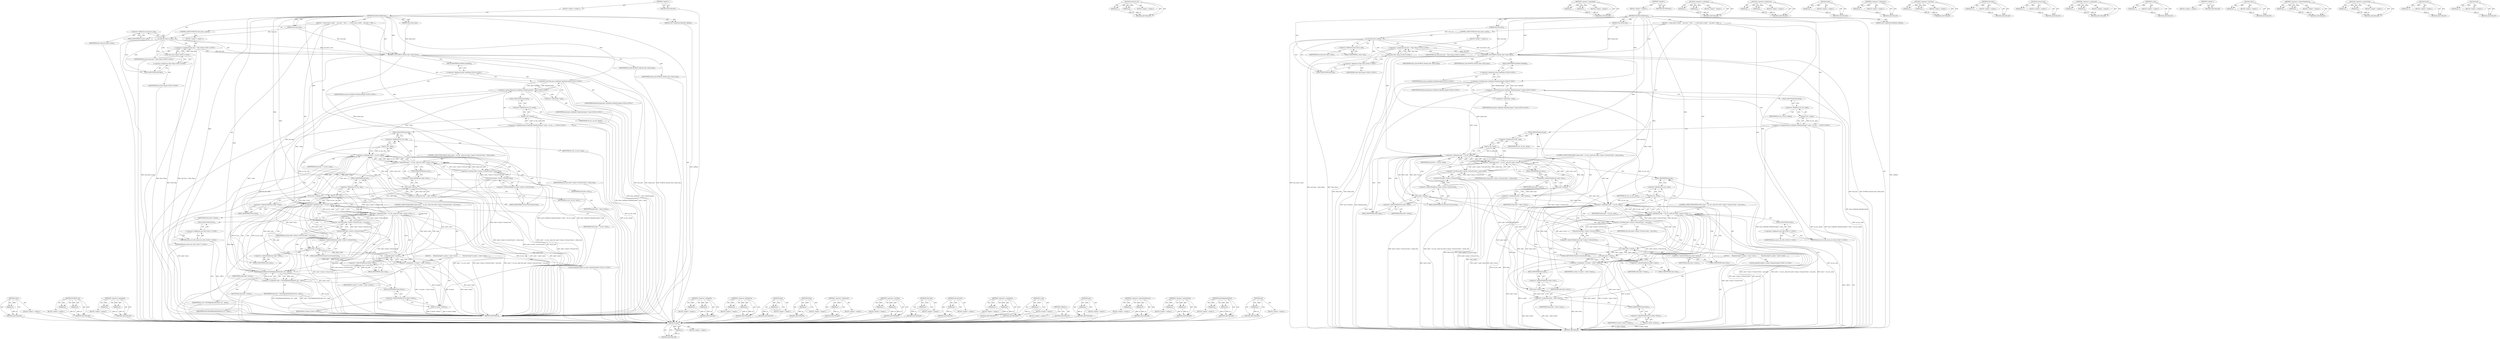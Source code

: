 digraph "end" {
vulnerable_190 [label=<(METHOD,value)>];
vulnerable_191 [label=<(PARAM,p1)>];
vulnerable_192 [label=<(BLOCK,&lt;empty&gt;,&lt;empty&gt;)>];
vulnerable_193 [label=<(METHOD_RETURN,ANY)>];
vulnerable_144 [label=<(METHOD,DCHECK_GE)>];
vulnerable_145 [label=<(PARAM,p1)>];
vulnerable_146 [label=<(PARAM,p2)>];
vulnerable_147 [label=<(BLOCK,&lt;empty&gt;,&lt;empty&gt;)>];
vulnerable_148 [label=<(METHOD_RETURN,ANY)>];
vulnerable_167 [label=<(METHOD,&lt;operator&gt;.logicalAnd)>];
vulnerable_168 [label=<(PARAM,p1)>];
vulnerable_169 [label=<(PARAM,p2)>];
vulnerable_170 [label=<(BLOCK,&lt;empty&gt;,&lt;empty&gt;)>];
vulnerable_171 [label=<(METHOD_RETURN,ANY)>];
vulnerable_6 [label=<(METHOD,&lt;global&gt;)<SUB>1</SUB>>];
vulnerable_7 [label=<(BLOCK,&lt;empty&gt;,&lt;empty&gt;)<SUB>1</SUB>>];
vulnerable_8 [label=<(METHOD,DoomEntriesBetween)<SUB>1</SUB>>];
vulnerable_9 [label=<(PARAM,Time initial_time)<SUB>1</SUB>>];
vulnerable_10 [label=<(PARAM,Time end_time)<SUB>2</SUB>>];
vulnerable_11 [label=<(PARAM,const CompletionCallback&amp; callback)<SUB>3</SUB>>];
vulnerable_12 [label=<(BLOCK,{
  if (end_time.is_null())
    end_time = Time...,{
  if (end_time.is_null())
    end_time = Time...)<SUB>3</SUB>>];
vulnerable_13 [label=<(CONTROL_STRUCTURE,IF,if (end_time.is_null()))<SUB>4</SUB>>];
vulnerable_14 [label=<(is_null,end_time.is_null())<SUB>4</SUB>>];
vulnerable_15 [label=<(&lt;operator&gt;.fieldAccess,end_time.is_null)<SUB>4</SUB>>];
vulnerable_16 [label=<(IDENTIFIER,end_time,end_time.is_null())<SUB>4</SUB>>];
vulnerable_17 [label=<(FIELD_IDENTIFIER,is_null,is_null)<SUB>4</SUB>>];
vulnerable_18 [label=<(BLOCK,&lt;empty&gt;,&lt;empty&gt;)<SUB>5</SUB>>];
vulnerable_19 [label="<(&lt;operator&gt;.assignment,end_time = Time::Max())<SUB>5</SUB>>"];
vulnerable_20 [label="<(IDENTIFIER,end_time,end_time = Time::Max())<SUB>5</SUB>>"];
vulnerable_21 [label="<(Time.Max,Time::Max())<SUB>5</SUB>>"];
vulnerable_22 [label="<(&lt;operator&gt;.fieldAccess,Time::Max)<SUB>5</SUB>>"];
vulnerable_23 [label="<(IDENTIFIER,Time,Time::Max())<SUB>5</SUB>>"];
vulnerable_24 [label=<(FIELD_IDENTIFIER,Max,Max)<SUB>5</SUB>>];
vulnerable_25 [label=<(DCHECK_GE,DCHECK_GE(end_time, initial_time))<SUB>6</SUB>>];
vulnerable_26 [label=<(IDENTIFIER,end_time,DCHECK_GE(end_time, initial_time))<SUB>6</SUB>>];
vulnerable_27 [label=<(IDENTIFIER,initial_time,DCHECK_GE(end_time, initial_time))<SUB>6</SUB>>];
vulnerable_28 [label="<(&lt;operator&gt;.assignment,base::LinkNode&lt;MemEntryImpl&gt;* node = lru_list_....)<SUB>8</SUB>>"];
vulnerable_29 [label="<(&lt;operator&gt;.greaterThan,base::LinkNode&lt;MemEntryImpl&gt;* node)<SUB>8</SUB>>"];
vulnerable_30 [label="<(&lt;operator&gt;.lessThan,base::LinkNode&lt;MemEntryImpl)<SUB>8</SUB>>"];
vulnerable_31 [label="<(&lt;operator&gt;.fieldAccess,base::LinkNode)<SUB>8</SUB>>"];
vulnerable_32 [label="<(IDENTIFIER,base,base::LinkNode&lt;MemEntryImpl)<SUB>8</SUB>>"];
vulnerable_33 [label=<(FIELD_IDENTIFIER,LinkNode,LinkNode)<SUB>8</SUB>>];
vulnerable_34 [label="<(IDENTIFIER,MemEntryImpl,base::LinkNode&lt;MemEntryImpl)<SUB>8</SUB>>"];
vulnerable_35 [label=<(&lt;operator&gt;.indirection,* node)<SUB>8</SUB>>];
vulnerable_36 [label="<(IDENTIFIER,node,base::LinkNode&lt;MemEntryImpl&gt;* node)<SUB>8</SUB>>"];
vulnerable_37 [label=<(head,lru_list_.head())<SUB>8</SUB>>];
vulnerable_38 [label=<(&lt;operator&gt;.fieldAccess,lru_list_.head)<SUB>8</SUB>>];
vulnerable_39 [label=<(IDENTIFIER,lru_list_,lru_list_.head())<SUB>8</SUB>>];
vulnerable_40 [label=<(FIELD_IDENTIFIER,head,head)<SUB>8</SUB>>];
vulnerable_41 [label=<(CONTROL_STRUCTURE,WHILE,while (node != lru_list_.end() &amp;&amp; node-&gt;value()-&gt;GetLastUsed() &lt; initial_time))<SUB>9</SUB>>];
vulnerable_42 [label=<(&lt;operator&gt;.logicalAnd,node != lru_list_.end() &amp;&amp; node-&gt;value()-&gt;GetLa...)<SUB>9</SUB>>];
vulnerable_43 [label=<(&lt;operator&gt;.notEquals,node != lru_list_.end())<SUB>9</SUB>>];
vulnerable_44 [label=<(IDENTIFIER,node,node != lru_list_.end())<SUB>9</SUB>>];
vulnerable_45 [label=<(end,lru_list_.end())<SUB>9</SUB>>];
vulnerable_46 [label=<(&lt;operator&gt;.fieldAccess,lru_list_.end)<SUB>9</SUB>>];
vulnerable_47 [label=<(IDENTIFIER,lru_list_,lru_list_.end())<SUB>9</SUB>>];
vulnerable_48 [label=<(FIELD_IDENTIFIER,end,end)<SUB>9</SUB>>];
vulnerable_49 [label=<(&lt;operator&gt;.lessThan,node-&gt;value()-&gt;GetLastUsed() &lt; initial_time)<SUB>9</SUB>>];
vulnerable_50 [label=<(GetLastUsed,node-&gt;value()-&gt;GetLastUsed())<SUB>9</SUB>>];
vulnerable_51 [label=<(&lt;operator&gt;.indirectFieldAccess,node-&gt;value()-&gt;GetLastUsed)<SUB>9</SUB>>];
vulnerable_52 [label=<(value,node-&gt;value())<SUB>9</SUB>>];
vulnerable_53 [label=<(&lt;operator&gt;.indirectFieldAccess,node-&gt;value)<SUB>9</SUB>>];
vulnerable_54 [label=<(IDENTIFIER,node,node-&gt;value())<SUB>9</SUB>>];
vulnerable_55 [label=<(FIELD_IDENTIFIER,value,value)<SUB>9</SUB>>];
vulnerable_56 [label=<(FIELD_IDENTIFIER,GetLastUsed,GetLastUsed)<SUB>9</SUB>>];
vulnerable_57 [label=<(IDENTIFIER,initial_time,node-&gt;value()-&gt;GetLastUsed() &lt; initial_time)<SUB>9</SUB>>];
vulnerable_58 [label=<(&lt;operator&gt;.assignment,node = node-&gt;next())<SUB>10</SUB>>];
vulnerable_59 [label=<(IDENTIFIER,node,node = node-&gt;next())<SUB>10</SUB>>];
vulnerable_60 [label=<(next,node-&gt;next())<SUB>10</SUB>>];
vulnerable_61 [label=<(&lt;operator&gt;.indirectFieldAccess,node-&gt;next)<SUB>10</SUB>>];
vulnerable_62 [label=<(IDENTIFIER,node,node-&gt;next())<SUB>10</SUB>>];
vulnerable_63 [label=<(FIELD_IDENTIFIER,next,next)<SUB>10</SUB>>];
vulnerable_64 [label=<(CONTROL_STRUCTURE,WHILE,while (node != lru_list_.end() &amp;&amp; node-&gt;value()-&gt;GetLastUsed() &lt; end_time))<SUB>11</SUB>>];
vulnerable_65 [label=<(&lt;operator&gt;.logicalAnd,node != lru_list_.end() &amp;&amp; node-&gt;value()-&gt;GetLa...)<SUB>11</SUB>>];
vulnerable_66 [label=<(&lt;operator&gt;.notEquals,node != lru_list_.end())<SUB>11</SUB>>];
vulnerable_67 [label=<(IDENTIFIER,node,node != lru_list_.end())<SUB>11</SUB>>];
vulnerable_68 [label=<(end,lru_list_.end())<SUB>11</SUB>>];
vulnerable_69 [label=<(&lt;operator&gt;.fieldAccess,lru_list_.end)<SUB>11</SUB>>];
vulnerable_70 [label=<(IDENTIFIER,lru_list_,lru_list_.end())<SUB>11</SUB>>];
vulnerable_71 [label=<(FIELD_IDENTIFIER,end,end)<SUB>11</SUB>>];
vulnerable_72 [label=<(&lt;operator&gt;.lessThan,node-&gt;value()-&gt;GetLastUsed() &lt; end_time)<SUB>11</SUB>>];
vulnerable_73 [label=<(GetLastUsed,node-&gt;value()-&gt;GetLastUsed())<SUB>11</SUB>>];
vulnerable_74 [label=<(&lt;operator&gt;.indirectFieldAccess,node-&gt;value()-&gt;GetLastUsed)<SUB>11</SUB>>];
vulnerable_75 [label=<(value,node-&gt;value())<SUB>11</SUB>>];
vulnerable_76 [label=<(&lt;operator&gt;.indirectFieldAccess,node-&gt;value)<SUB>11</SUB>>];
vulnerable_77 [label=<(IDENTIFIER,node,node-&gt;value())<SUB>11</SUB>>];
vulnerable_78 [label=<(FIELD_IDENTIFIER,value,value)<SUB>11</SUB>>];
vulnerable_79 [label=<(FIELD_IDENTIFIER,GetLastUsed,GetLastUsed)<SUB>11</SUB>>];
vulnerable_80 [label=<(IDENTIFIER,end_time,node-&gt;value()-&gt;GetLastUsed() &lt; end_time)<SUB>11</SUB>>];
vulnerable_81 [label=<(BLOCK,{
     MemEntryImpl* to_doom = node-&gt;value();
 ...,{
     MemEntryImpl* to_doom = node-&gt;value();
 ...)<SUB>11</SUB>>];
vulnerable_82 [label="<(LOCAL,MemEntryImpl* to_doom: MemEntryImpl*)<SUB>12</SUB>>"];
vulnerable_83 [label=<(&lt;operator&gt;.assignment,* to_doom = node-&gt;value())<SUB>12</SUB>>];
vulnerable_84 [label=<(IDENTIFIER,to_doom,* to_doom = node-&gt;value())<SUB>12</SUB>>];
vulnerable_85 [label=<(value,node-&gt;value())<SUB>12</SUB>>];
vulnerable_86 [label=<(&lt;operator&gt;.indirectFieldAccess,node-&gt;value)<SUB>12</SUB>>];
vulnerable_87 [label=<(IDENTIFIER,node,node-&gt;value())<SUB>12</SUB>>];
vulnerable_88 [label=<(FIELD_IDENTIFIER,value,value)<SUB>12</SUB>>];
vulnerable_89 [label=<(&lt;operator&gt;.assignment,node = node-&gt;next())<SUB>13</SUB>>];
vulnerable_90 [label=<(IDENTIFIER,node,node = node-&gt;next())<SUB>13</SUB>>];
vulnerable_91 [label=<(next,node-&gt;next())<SUB>13</SUB>>];
vulnerable_92 [label=<(&lt;operator&gt;.indirectFieldAccess,node-&gt;next)<SUB>13</SUB>>];
vulnerable_93 [label=<(IDENTIFIER,node,node-&gt;next())<SUB>13</SUB>>];
vulnerable_94 [label=<(FIELD_IDENTIFIER,next,next)<SUB>13</SUB>>];
vulnerable_95 [label=<(Doom,to_doom-&gt;Doom())<SUB>14</SUB>>];
vulnerable_96 [label=<(&lt;operator&gt;.indirectFieldAccess,to_doom-&gt;Doom)<SUB>14</SUB>>];
vulnerable_97 [label=<(IDENTIFIER,to_doom,to_doom-&gt;Doom())<SUB>14</SUB>>];
vulnerable_98 [label=<(FIELD_IDENTIFIER,Doom,Doom)<SUB>14</SUB>>];
vulnerable_99 [label="<(RETURN,return net::OK;,return net::OK;)<SUB>17</SUB>>"];
vulnerable_100 [label="<(&lt;operator&gt;.fieldAccess,net::OK)<SUB>17</SUB>>"];
vulnerable_101 [label="<(IDENTIFIER,net,return net::OK;)<SUB>17</SUB>>"];
vulnerable_102 [label=<(FIELD_IDENTIFIER,OK,OK)<SUB>17</SUB>>];
vulnerable_103 [label=<(METHOD_RETURN,int)<SUB>1</SUB>>];
vulnerable_105 [label=<(METHOD_RETURN,ANY)<SUB>1</SUB>>];
vulnerable_172 [label=<(METHOD,&lt;operator&gt;.notEquals)>];
vulnerable_173 [label=<(PARAM,p1)>];
vulnerable_174 [label=<(PARAM,p2)>];
vulnerable_175 [label=<(BLOCK,&lt;empty&gt;,&lt;empty&gt;)>];
vulnerable_176 [label=<(METHOD_RETURN,ANY)>];
vulnerable_130 [label=<(METHOD,&lt;operator&gt;.fieldAccess)>];
vulnerable_131 [label=<(PARAM,p1)>];
vulnerable_132 [label=<(PARAM,p2)>];
vulnerable_133 [label=<(BLOCK,&lt;empty&gt;,&lt;empty&gt;)>];
vulnerable_134 [label=<(METHOD_RETURN,ANY)>];
vulnerable_163 [label=<(METHOD,head)>];
vulnerable_164 [label=<(PARAM,p1)>];
vulnerable_165 [label=<(BLOCK,&lt;empty&gt;,&lt;empty&gt;)>];
vulnerable_166 [label=<(METHOD_RETURN,ANY)>];
vulnerable_159 [label=<(METHOD,&lt;operator&gt;.indirection)>];
vulnerable_160 [label=<(PARAM,p1)>];
vulnerable_161 [label=<(BLOCK,&lt;empty&gt;,&lt;empty&gt;)>];
vulnerable_162 [label=<(METHOD_RETURN,ANY)>];
vulnerable_154 [label=<(METHOD,&lt;operator&gt;.lessThan)>];
vulnerable_155 [label=<(PARAM,p1)>];
vulnerable_156 [label=<(PARAM,p2)>];
vulnerable_157 [label=<(BLOCK,&lt;empty&gt;,&lt;empty&gt;)>];
vulnerable_158 [label=<(METHOD_RETURN,ANY)>];
vulnerable_140 [label=<(METHOD,Time.Max)>];
vulnerable_141 [label=<(PARAM,p1)>];
vulnerable_142 [label=<(BLOCK,&lt;empty&gt;,&lt;empty&gt;)>];
vulnerable_143 [label=<(METHOD_RETURN,ANY)>];
vulnerable_181 [label=<(METHOD,GetLastUsed)>];
vulnerable_182 [label=<(PARAM,p1)>];
vulnerable_183 [label=<(BLOCK,&lt;empty&gt;,&lt;empty&gt;)>];
vulnerable_184 [label=<(METHOD_RETURN,ANY)>];
vulnerable_135 [label=<(METHOD,&lt;operator&gt;.assignment)>];
vulnerable_136 [label=<(PARAM,p1)>];
vulnerable_137 [label=<(PARAM,p2)>];
vulnerable_138 [label=<(BLOCK,&lt;empty&gt;,&lt;empty&gt;)>];
vulnerable_139 [label=<(METHOD_RETURN,ANY)>];
vulnerable_126 [label=<(METHOD,is_null)>];
vulnerable_127 [label=<(PARAM,p1)>];
vulnerable_128 [label=<(BLOCK,&lt;empty&gt;,&lt;empty&gt;)>];
vulnerable_129 [label=<(METHOD_RETURN,ANY)>];
vulnerable_120 [label=<(METHOD,&lt;global&gt;)<SUB>1</SUB>>];
vulnerable_121 [label=<(BLOCK,&lt;empty&gt;,&lt;empty&gt;)>];
vulnerable_122 [label=<(METHOD_RETURN,ANY)>];
vulnerable_194 [label=<(METHOD,next)>];
vulnerable_195 [label=<(PARAM,p1)>];
vulnerable_196 [label=<(BLOCK,&lt;empty&gt;,&lt;empty&gt;)>];
vulnerable_197 [label=<(METHOD_RETURN,ANY)>];
vulnerable_185 [label=<(METHOD,&lt;operator&gt;.indirectFieldAccess)>];
vulnerable_186 [label=<(PARAM,p1)>];
vulnerable_187 [label=<(PARAM,p2)>];
vulnerable_188 [label=<(BLOCK,&lt;empty&gt;,&lt;empty&gt;)>];
vulnerable_189 [label=<(METHOD_RETURN,ANY)>];
vulnerable_149 [label=<(METHOD,&lt;operator&gt;.greaterThan)>];
vulnerable_150 [label=<(PARAM,p1)>];
vulnerable_151 [label=<(PARAM,p2)>];
vulnerable_152 [label=<(BLOCK,&lt;empty&gt;,&lt;empty&gt;)>];
vulnerable_153 [label=<(METHOD_RETURN,ANY)>];
vulnerable_198 [label=<(METHOD,Doom)>];
vulnerable_199 [label=<(PARAM,p1)>];
vulnerable_200 [label=<(BLOCK,&lt;empty&gt;,&lt;empty&gt;)>];
vulnerable_201 [label=<(METHOD_RETURN,ANY)>];
vulnerable_177 [label=<(METHOD,end)>];
vulnerable_178 [label=<(PARAM,p1)>];
vulnerable_179 [label=<(BLOCK,&lt;empty&gt;,&lt;empty&gt;)>];
vulnerable_180 [label=<(METHOD_RETURN,ANY)>];
fixed_189 [label=<(METHOD,value)>];
fixed_190 [label=<(PARAM,p1)>];
fixed_191 [label=<(BLOCK,&lt;empty&gt;,&lt;empty&gt;)>];
fixed_192 [label=<(METHOD_RETURN,ANY)>];
fixed_143 [label=<(METHOD,DCHECK_GE)>];
fixed_144 [label=<(PARAM,p1)>];
fixed_145 [label=<(PARAM,p2)>];
fixed_146 [label=<(BLOCK,&lt;empty&gt;,&lt;empty&gt;)>];
fixed_147 [label=<(METHOD_RETURN,ANY)>];
fixed_166 [label=<(METHOD,&lt;operator&gt;.logicalAnd)>];
fixed_167 [label=<(PARAM,p1)>];
fixed_168 [label=<(PARAM,p2)>];
fixed_169 [label=<(BLOCK,&lt;empty&gt;,&lt;empty&gt;)>];
fixed_170 [label=<(METHOD_RETURN,ANY)>];
fixed_6 [label=<(METHOD,&lt;global&gt;)<SUB>1</SUB>>];
fixed_7 [label=<(BLOCK,&lt;empty&gt;,&lt;empty&gt;)<SUB>1</SUB>>];
fixed_8 [label=<(METHOD,DoomEntriesBetween)<SUB>1</SUB>>];
fixed_9 [label=<(PARAM,Time initial_time)<SUB>1</SUB>>];
fixed_10 [label=<(PARAM,Time end_time)<SUB>2</SUB>>];
fixed_11 [label=<(PARAM,const CompletionCallback&amp; callback)<SUB>3</SUB>>];
fixed_12 [label=<(BLOCK,{
  if (end_time.is_null())
    end_time = Time...,{
  if (end_time.is_null())
    end_time = Time...)<SUB>3</SUB>>];
fixed_13 [label=<(CONTROL_STRUCTURE,IF,if (end_time.is_null()))<SUB>4</SUB>>];
fixed_14 [label=<(is_null,end_time.is_null())<SUB>4</SUB>>];
fixed_15 [label=<(&lt;operator&gt;.fieldAccess,end_time.is_null)<SUB>4</SUB>>];
fixed_16 [label=<(IDENTIFIER,end_time,end_time.is_null())<SUB>4</SUB>>];
fixed_17 [label=<(FIELD_IDENTIFIER,is_null,is_null)<SUB>4</SUB>>];
fixed_18 [label=<(BLOCK,&lt;empty&gt;,&lt;empty&gt;)<SUB>5</SUB>>];
fixed_19 [label="<(&lt;operator&gt;.assignment,end_time = Time::Max())<SUB>5</SUB>>"];
fixed_20 [label="<(IDENTIFIER,end_time,end_time = Time::Max())<SUB>5</SUB>>"];
fixed_21 [label="<(Time.Max,Time::Max())<SUB>5</SUB>>"];
fixed_22 [label="<(&lt;operator&gt;.fieldAccess,Time::Max)<SUB>5</SUB>>"];
fixed_23 [label="<(IDENTIFIER,Time,Time::Max())<SUB>5</SUB>>"];
fixed_24 [label=<(FIELD_IDENTIFIER,Max,Max)<SUB>5</SUB>>];
fixed_25 [label=<(DCHECK_GE,DCHECK_GE(end_time, initial_time))<SUB>6</SUB>>];
fixed_26 [label=<(IDENTIFIER,end_time,DCHECK_GE(end_time, initial_time))<SUB>6</SUB>>];
fixed_27 [label=<(IDENTIFIER,initial_time,DCHECK_GE(end_time, initial_time))<SUB>6</SUB>>];
fixed_28 [label="<(&lt;operator&gt;.assignment,base::LinkNode&lt;MemEntryImpl&gt;* node = lru_list_....)<SUB>8</SUB>>"];
fixed_29 [label="<(&lt;operator&gt;.greaterThan,base::LinkNode&lt;MemEntryImpl&gt;* node)<SUB>8</SUB>>"];
fixed_30 [label="<(&lt;operator&gt;.lessThan,base::LinkNode&lt;MemEntryImpl)<SUB>8</SUB>>"];
fixed_31 [label="<(&lt;operator&gt;.fieldAccess,base::LinkNode)<SUB>8</SUB>>"];
fixed_32 [label="<(IDENTIFIER,base,base::LinkNode&lt;MemEntryImpl)<SUB>8</SUB>>"];
fixed_33 [label=<(FIELD_IDENTIFIER,LinkNode,LinkNode)<SUB>8</SUB>>];
fixed_34 [label="<(IDENTIFIER,MemEntryImpl,base::LinkNode&lt;MemEntryImpl)<SUB>8</SUB>>"];
fixed_35 [label=<(&lt;operator&gt;.indirection,* node)<SUB>8</SUB>>];
fixed_36 [label="<(IDENTIFIER,node,base::LinkNode&lt;MemEntryImpl&gt;* node)<SUB>8</SUB>>"];
fixed_37 [label=<(head,lru_list_.head())<SUB>8</SUB>>];
fixed_38 [label=<(&lt;operator&gt;.fieldAccess,lru_list_.head)<SUB>8</SUB>>];
fixed_39 [label=<(IDENTIFIER,lru_list_,lru_list_.head())<SUB>8</SUB>>];
fixed_40 [label=<(FIELD_IDENTIFIER,head,head)<SUB>8</SUB>>];
fixed_41 [label=<(CONTROL_STRUCTURE,WHILE,while (node != lru_list_.end() &amp;&amp; node-&gt;value()-&gt;GetLastUsed() &lt; initial_time))<SUB>9</SUB>>];
fixed_42 [label=<(&lt;operator&gt;.logicalAnd,node != lru_list_.end() &amp;&amp; node-&gt;value()-&gt;GetLa...)<SUB>9</SUB>>];
fixed_43 [label=<(&lt;operator&gt;.notEquals,node != lru_list_.end())<SUB>9</SUB>>];
fixed_44 [label=<(IDENTIFIER,node,node != lru_list_.end())<SUB>9</SUB>>];
fixed_45 [label=<(end,lru_list_.end())<SUB>9</SUB>>];
fixed_46 [label=<(&lt;operator&gt;.fieldAccess,lru_list_.end)<SUB>9</SUB>>];
fixed_47 [label=<(IDENTIFIER,lru_list_,lru_list_.end())<SUB>9</SUB>>];
fixed_48 [label=<(FIELD_IDENTIFIER,end,end)<SUB>9</SUB>>];
fixed_49 [label=<(&lt;operator&gt;.lessThan,node-&gt;value()-&gt;GetLastUsed() &lt; initial_time)<SUB>9</SUB>>];
fixed_50 [label=<(GetLastUsed,node-&gt;value()-&gt;GetLastUsed())<SUB>9</SUB>>];
fixed_51 [label=<(&lt;operator&gt;.indirectFieldAccess,node-&gt;value()-&gt;GetLastUsed)<SUB>9</SUB>>];
fixed_52 [label=<(value,node-&gt;value())<SUB>9</SUB>>];
fixed_53 [label=<(&lt;operator&gt;.indirectFieldAccess,node-&gt;value)<SUB>9</SUB>>];
fixed_54 [label=<(IDENTIFIER,node,node-&gt;value())<SUB>9</SUB>>];
fixed_55 [label=<(FIELD_IDENTIFIER,value,value)<SUB>9</SUB>>];
fixed_56 [label=<(FIELD_IDENTIFIER,GetLastUsed,GetLastUsed)<SUB>9</SUB>>];
fixed_57 [label=<(IDENTIFIER,initial_time,node-&gt;value()-&gt;GetLastUsed() &lt; initial_time)<SUB>9</SUB>>];
fixed_58 [label=<(&lt;operator&gt;.assignment,node = node-&gt;next())<SUB>10</SUB>>];
fixed_59 [label=<(IDENTIFIER,node,node = node-&gt;next())<SUB>10</SUB>>];
fixed_60 [label=<(next,node-&gt;next())<SUB>10</SUB>>];
fixed_61 [label=<(&lt;operator&gt;.indirectFieldAccess,node-&gt;next)<SUB>10</SUB>>];
fixed_62 [label=<(IDENTIFIER,node,node-&gt;next())<SUB>10</SUB>>];
fixed_63 [label=<(FIELD_IDENTIFIER,next,next)<SUB>10</SUB>>];
fixed_64 [label=<(CONTROL_STRUCTURE,WHILE,while (node != lru_list_.end() &amp;&amp; node-&gt;value()-&gt;GetLastUsed() &lt; end_time))<SUB>11</SUB>>];
fixed_65 [label=<(&lt;operator&gt;.logicalAnd,node != lru_list_.end() &amp;&amp; node-&gt;value()-&gt;GetLa...)<SUB>11</SUB>>];
fixed_66 [label=<(&lt;operator&gt;.notEquals,node != lru_list_.end())<SUB>11</SUB>>];
fixed_67 [label=<(IDENTIFIER,node,node != lru_list_.end())<SUB>11</SUB>>];
fixed_68 [label=<(end,lru_list_.end())<SUB>11</SUB>>];
fixed_69 [label=<(&lt;operator&gt;.fieldAccess,lru_list_.end)<SUB>11</SUB>>];
fixed_70 [label=<(IDENTIFIER,lru_list_,lru_list_.end())<SUB>11</SUB>>];
fixed_71 [label=<(FIELD_IDENTIFIER,end,end)<SUB>11</SUB>>];
fixed_72 [label=<(&lt;operator&gt;.lessThan,node-&gt;value()-&gt;GetLastUsed() &lt; end_time)<SUB>11</SUB>>];
fixed_73 [label=<(GetLastUsed,node-&gt;value()-&gt;GetLastUsed())<SUB>11</SUB>>];
fixed_74 [label=<(&lt;operator&gt;.indirectFieldAccess,node-&gt;value()-&gt;GetLastUsed)<SUB>11</SUB>>];
fixed_75 [label=<(value,node-&gt;value())<SUB>11</SUB>>];
fixed_76 [label=<(&lt;operator&gt;.indirectFieldAccess,node-&gt;value)<SUB>11</SUB>>];
fixed_77 [label=<(IDENTIFIER,node,node-&gt;value())<SUB>11</SUB>>];
fixed_78 [label=<(FIELD_IDENTIFIER,value,value)<SUB>11</SUB>>];
fixed_79 [label=<(FIELD_IDENTIFIER,GetLastUsed,GetLastUsed)<SUB>11</SUB>>];
fixed_80 [label=<(IDENTIFIER,end_time,node-&gt;value()-&gt;GetLastUsed() &lt; end_time)<SUB>11</SUB>>];
fixed_81 [label=<(BLOCK,{
     MemEntryImpl* to_doom = node-&gt;value();
 ...,{
     MemEntryImpl* to_doom = node-&gt;value();
 ...)<SUB>11</SUB>>];
fixed_82 [label="<(LOCAL,MemEntryImpl* to_doom: MemEntryImpl*)<SUB>12</SUB>>"];
fixed_83 [label=<(&lt;operator&gt;.assignment,* to_doom = node-&gt;value())<SUB>12</SUB>>];
fixed_84 [label=<(IDENTIFIER,to_doom,* to_doom = node-&gt;value())<SUB>12</SUB>>];
fixed_85 [label=<(value,node-&gt;value())<SUB>12</SUB>>];
fixed_86 [label=<(&lt;operator&gt;.indirectFieldAccess,node-&gt;value)<SUB>12</SUB>>];
fixed_87 [label=<(IDENTIFIER,node,node-&gt;value())<SUB>12</SUB>>];
fixed_88 [label=<(FIELD_IDENTIFIER,value,value)<SUB>12</SUB>>];
fixed_89 [label=<(&lt;operator&gt;.assignment,node = NextSkippingChildren(lru_list_, node))<SUB>13</SUB>>];
fixed_90 [label=<(IDENTIFIER,node,node = NextSkippingChildren(lru_list_, node))<SUB>13</SUB>>];
fixed_91 [label=<(NextSkippingChildren,NextSkippingChildren(lru_list_, node))<SUB>13</SUB>>];
fixed_92 [label=<(IDENTIFIER,lru_list_,NextSkippingChildren(lru_list_, node))<SUB>13</SUB>>];
fixed_93 [label=<(IDENTIFIER,node,NextSkippingChildren(lru_list_, node))<SUB>13</SUB>>];
fixed_94 [label=<(Doom,to_doom-&gt;Doom())<SUB>14</SUB>>];
fixed_95 [label=<(&lt;operator&gt;.indirectFieldAccess,to_doom-&gt;Doom)<SUB>14</SUB>>];
fixed_96 [label=<(IDENTIFIER,to_doom,to_doom-&gt;Doom())<SUB>14</SUB>>];
fixed_97 [label=<(FIELD_IDENTIFIER,Doom,Doom)<SUB>14</SUB>>];
fixed_98 [label="<(RETURN,return net::OK;,return net::OK;)<SUB>17</SUB>>"];
fixed_99 [label="<(&lt;operator&gt;.fieldAccess,net::OK)<SUB>17</SUB>>"];
fixed_100 [label="<(IDENTIFIER,net,return net::OK;)<SUB>17</SUB>>"];
fixed_101 [label=<(FIELD_IDENTIFIER,OK,OK)<SUB>17</SUB>>];
fixed_102 [label=<(METHOD_RETURN,int)<SUB>1</SUB>>];
fixed_104 [label=<(METHOD_RETURN,ANY)<SUB>1</SUB>>];
fixed_171 [label=<(METHOD,&lt;operator&gt;.notEquals)>];
fixed_172 [label=<(PARAM,p1)>];
fixed_173 [label=<(PARAM,p2)>];
fixed_174 [label=<(BLOCK,&lt;empty&gt;,&lt;empty&gt;)>];
fixed_175 [label=<(METHOD_RETURN,ANY)>];
fixed_129 [label=<(METHOD,&lt;operator&gt;.fieldAccess)>];
fixed_130 [label=<(PARAM,p1)>];
fixed_131 [label=<(PARAM,p2)>];
fixed_132 [label=<(BLOCK,&lt;empty&gt;,&lt;empty&gt;)>];
fixed_133 [label=<(METHOD_RETURN,ANY)>];
fixed_162 [label=<(METHOD,head)>];
fixed_163 [label=<(PARAM,p1)>];
fixed_164 [label=<(BLOCK,&lt;empty&gt;,&lt;empty&gt;)>];
fixed_165 [label=<(METHOD_RETURN,ANY)>];
fixed_202 [label=<(METHOD,Doom)>];
fixed_203 [label=<(PARAM,p1)>];
fixed_204 [label=<(BLOCK,&lt;empty&gt;,&lt;empty&gt;)>];
fixed_205 [label=<(METHOD_RETURN,ANY)>];
fixed_158 [label=<(METHOD,&lt;operator&gt;.indirection)>];
fixed_159 [label=<(PARAM,p1)>];
fixed_160 [label=<(BLOCK,&lt;empty&gt;,&lt;empty&gt;)>];
fixed_161 [label=<(METHOD_RETURN,ANY)>];
fixed_153 [label=<(METHOD,&lt;operator&gt;.lessThan)>];
fixed_154 [label=<(PARAM,p1)>];
fixed_155 [label=<(PARAM,p2)>];
fixed_156 [label=<(BLOCK,&lt;empty&gt;,&lt;empty&gt;)>];
fixed_157 [label=<(METHOD_RETURN,ANY)>];
fixed_139 [label=<(METHOD,Time.Max)>];
fixed_140 [label=<(PARAM,p1)>];
fixed_141 [label=<(BLOCK,&lt;empty&gt;,&lt;empty&gt;)>];
fixed_142 [label=<(METHOD_RETURN,ANY)>];
fixed_180 [label=<(METHOD,GetLastUsed)>];
fixed_181 [label=<(PARAM,p1)>];
fixed_182 [label=<(BLOCK,&lt;empty&gt;,&lt;empty&gt;)>];
fixed_183 [label=<(METHOD_RETURN,ANY)>];
fixed_134 [label=<(METHOD,&lt;operator&gt;.assignment)>];
fixed_135 [label=<(PARAM,p1)>];
fixed_136 [label=<(PARAM,p2)>];
fixed_137 [label=<(BLOCK,&lt;empty&gt;,&lt;empty&gt;)>];
fixed_138 [label=<(METHOD_RETURN,ANY)>];
fixed_125 [label=<(METHOD,is_null)>];
fixed_126 [label=<(PARAM,p1)>];
fixed_127 [label=<(BLOCK,&lt;empty&gt;,&lt;empty&gt;)>];
fixed_128 [label=<(METHOD_RETURN,ANY)>];
fixed_119 [label=<(METHOD,&lt;global&gt;)<SUB>1</SUB>>];
fixed_120 [label=<(BLOCK,&lt;empty&gt;,&lt;empty&gt;)>];
fixed_121 [label=<(METHOD_RETURN,ANY)>];
fixed_193 [label=<(METHOD,next)>];
fixed_194 [label=<(PARAM,p1)>];
fixed_195 [label=<(BLOCK,&lt;empty&gt;,&lt;empty&gt;)>];
fixed_196 [label=<(METHOD_RETURN,ANY)>];
fixed_184 [label=<(METHOD,&lt;operator&gt;.indirectFieldAccess)>];
fixed_185 [label=<(PARAM,p1)>];
fixed_186 [label=<(PARAM,p2)>];
fixed_187 [label=<(BLOCK,&lt;empty&gt;,&lt;empty&gt;)>];
fixed_188 [label=<(METHOD_RETURN,ANY)>];
fixed_148 [label=<(METHOD,&lt;operator&gt;.greaterThan)>];
fixed_149 [label=<(PARAM,p1)>];
fixed_150 [label=<(PARAM,p2)>];
fixed_151 [label=<(BLOCK,&lt;empty&gt;,&lt;empty&gt;)>];
fixed_152 [label=<(METHOD_RETURN,ANY)>];
fixed_197 [label=<(METHOD,NextSkippingChildren)>];
fixed_198 [label=<(PARAM,p1)>];
fixed_199 [label=<(PARAM,p2)>];
fixed_200 [label=<(BLOCK,&lt;empty&gt;,&lt;empty&gt;)>];
fixed_201 [label=<(METHOD_RETURN,ANY)>];
fixed_176 [label=<(METHOD,end)>];
fixed_177 [label=<(PARAM,p1)>];
fixed_178 [label=<(BLOCK,&lt;empty&gt;,&lt;empty&gt;)>];
fixed_179 [label=<(METHOD_RETURN,ANY)>];
vulnerable_190 -> vulnerable_191  [key=0, label="AST: "];
vulnerable_190 -> vulnerable_191  [key=1, label="DDG: "];
vulnerable_190 -> vulnerable_192  [key=0, label="AST: "];
vulnerable_190 -> vulnerable_193  [key=0, label="AST: "];
vulnerable_190 -> vulnerable_193  [key=1, label="CFG: "];
vulnerable_191 -> vulnerable_193  [key=0, label="DDG: p1"];
vulnerable_144 -> vulnerable_145  [key=0, label="AST: "];
vulnerable_144 -> vulnerable_145  [key=1, label="DDG: "];
vulnerable_144 -> vulnerable_147  [key=0, label="AST: "];
vulnerable_144 -> vulnerable_146  [key=0, label="AST: "];
vulnerable_144 -> vulnerable_146  [key=1, label="DDG: "];
vulnerable_144 -> vulnerable_148  [key=0, label="AST: "];
vulnerable_144 -> vulnerable_148  [key=1, label="CFG: "];
vulnerable_145 -> vulnerable_148  [key=0, label="DDG: p1"];
vulnerable_146 -> vulnerable_148  [key=0, label="DDG: p2"];
vulnerable_167 -> vulnerable_168  [key=0, label="AST: "];
vulnerable_167 -> vulnerable_168  [key=1, label="DDG: "];
vulnerable_167 -> vulnerable_170  [key=0, label="AST: "];
vulnerable_167 -> vulnerable_169  [key=0, label="AST: "];
vulnerable_167 -> vulnerable_169  [key=1, label="DDG: "];
vulnerable_167 -> vulnerable_171  [key=0, label="AST: "];
vulnerable_167 -> vulnerable_171  [key=1, label="CFG: "];
vulnerable_168 -> vulnerable_171  [key=0, label="DDG: p1"];
vulnerable_169 -> vulnerable_171  [key=0, label="DDG: p2"];
vulnerable_6 -> vulnerable_7  [key=0, label="AST: "];
vulnerable_6 -> vulnerable_105  [key=0, label="AST: "];
vulnerable_6 -> vulnerable_105  [key=1, label="CFG: "];
vulnerable_7 -> vulnerable_8  [key=0, label="AST: "];
vulnerable_8 -> vulnerable_9  [key=0, label="AST: "];
vulnerable_8 -> vulnerable_9  [key=1, label="DDG: "];
vulnerable_8 -> vulnerable_10  [key=0, label="AST: "];
vulnerable_8 -> vulnerable_10  [key=1, label="DDG: "];
vulnerable_8 -> vulnerable_11  [key=0, label="AST: "];
vulnerable_8 -> vulnerable_11  [key=1, label="DDG: "];
vulnerable_8 -> vulnerable_12  [key=0, label="AST: "];
vulnerable_8 -> vulnerable_103  [key=0, label="AST: "];
vulnerable_8 -> vulnerable_17  [key=0, label="CFG: "];
vulnerable_8 -> vulnerable_99  [key=0, label="DDG: "];
vulnerable_8 -> vulnerable_25  [key=0, label="DDG: "];
vulnerable_8 -> vulnerable_30  [key=0, label="DDG: "];
vulnerable_8 -> vulnerable_43  [key=0, label="DDG: "];
vulnerable_8 -> vulnerable_49  [key=0, label="DDG: "];
vulnerable_8 -> vulnerable_66  [key=0, label="DDG: "];
vulnerable_8 -> vulnerable_72  [key=0, label="DDG: "];
vulnerable_9 -> vulnerable_25  [key=0, label="DDG: initial_time"];
vulnerable_10 -> vulnerable_25  [key=0, label="DDG: end_time"];
vulnerable_10 -> vulnerable_14  [key=0, label="DDG: end_time"];
vulnerable_11 -> vulnerable_103  [key=0, label="DDG: callback"];
vulnerable_12 -> vulnerable_13  [key=0, label="AST: "];
vulnerable_12 -> vulnerable_25  [key=0, label="AST: "];
vulnerable_12 -> vulnerable_28  [key=0, label="AST: "];
vulnerable_12 -> vulnerable_41  [key=0, label="AST: "];
vulnerable_12 -> vulnerable_64  [key=0, label="AST: "];
vulnerable_12 -> vulnerable_99  [key=0, label="AST: "];
vulnerable_13 -> vulnerable_14  [key=0, label="AST: "];
vulnerable_13 -> vulnerable_18  [key=0, label="AST: "];
vulnerable_14 -> vulnerable_15  [key=0, label="AST: "];
vulnerable_14 -> vulnerable_24  [key=0, label="CFG: "];
vulnerable_14 -> vulnerable_24  [key=1, label="CDG: "];
vulnerable_14 -> vulnerable_25  [key=0, label="CFG: "];
vulnerable_14 -> vulnerable_25  [key=1, label="DDG: end_time.is_null"];
vulnerable_14 -> vulnerable_103  [key=0, label="DDG: end_time.is_null()"];
vulnerable_14 -> vulnerable_21  [key=0, label="CDG: "];
vulnerable_14 -> vulnerable_19  [key=0, label="CDG: "];
vulnerable_14 -> vulnerable_22  [key=0, label="CDG: "];
vulnerable_15 -> vulnerable_16  [key=0, label="AST: "];
vulnerable_15 -> vulnerable_17  [key=0, label="AST: "];
vulnerable_15 -> vulnerable_14  [key=0, label="CFG: "];
vulnerable_17 -> vulnerable_15  [key=0, label="CFG: "];
vulnerable_18 -> vulnerable_19  [key=0, label="AST: "];
vulnerable_19 -> vulnerable_20  [key=0, label="AST: "];
vulnerable_19 -> vulnerable_21  [key=0, label="AST: "];
vulnerable_19 -> vulnerable_25  [key=0, label="CFG: "];
vulnerable_19 -> vulnerable_25  [key=1, label="DDG: end_time"];
vulnerable_19 -> vulnerable_103  [key=0, label="DDG: Time::Max()"];
vulnerable_19 -> vulnerable_103  [key=1, label="DDG: end_time = Time::Max()"];
vulnerable_21 -> vulnerable_22  [key=0, label="AST: "];
vulnerable_21 -> vulnerable_19  [key=0, label="CFG: "];
vulnerable_21 -> vulnerable_19  [key=1, label="DDG: Time::Max"];
vulnerable_21 -> vulnerable_103  [key=0, label="DDG: Time::Max"];
vulnerable_22 -> vulnerable_23  [key=0, label="AST: "];
vulnerable_22 -> vulnerable_24  [key=0, label="AST: "];
vulnerable_22 -> vulnerable_21  [key=0, label="CFG: "];
vulnerable_24 -> vulnerable_22  [key=0, label="CFG: "];
vulnerable_25 -> vulnerable_26  [key=0, label="AST: "];
vulnerable_25 -> vulnerable_27  [key=0, label="AST: "];
vulnerable_25 -> vulnerable_33  [key=0, label="CFG: "];
vulnerable_25 -> vulnerable_103  [key=0, label="DDG: end_time"];
vulnerable_25 -> vulnerable_103  [key=1, label="DDG: initial_time"];
vulnerable_25 -> vulnerable_103  [key=2, label="DDG: DCHECK_GE(end_time, initial_time)"];
vulnerable_25 -> vulnerable_49  [key=0, label="DDG: initial_time"];
vulnerable_25 -> vulnerable_72  [key=0, label="DDG: end_time"];
vulnerable_28 -> vulnerable_29  [key=0, label="AST: "];
vulnerable_28 -> vulnerable_37  [key=0, label="AST: "];
vulnerable_28 -> vulnerable_48  [key=0, label="CFG: "];
vulnerable_28 -> vulnerable_103  [key=0, label="DDG: base::LinkNode&lt;MemEntryImpl&gt;* node"];
vulnerable_28 -> vulnerable_103  [key=1, label="DDG: lru_list_.head()"];
vulnerable_28 -> vulnerable_103  [key=2, label="DDG: base::LinkNode&lt;MemEntryImpl&gt;* node = lru_list_.head()"];
vulnerable_29 -> vulnerable_30  [key=0, label="AST: "];
vulnerable_29 -> vulnerable_35  [key=0, label="AST: "];
vulnerable_29 -> vulnerable_40  [key=0, label="CFG: "];
vulnerable_29 -> vulnerable_103  [key=0, label="DDG: base::LinkNode&lt;MemEntryImpl"];
vulnerable_29 -> vulnerable_103  [key=1, label="DDG: * node"];
vulnerable_29 -> vulnerable_43  [key=0, label="DDG: * node"];
vulnerable_29 -> vulnerable_66  [key=0, label="DDG: * node"];
vulnerable_30 -> vulnerable_31  [key=0, label="AST: "];
vulnerable_30 -> vulnerable_34  [key=0, label="AST: "];
vulnerable_30 -> vulnerable_35  [key=0, label="CFG: "];
vulnerable_30 -> vulnerable_103  [key=0, label="DDG: base::LinkNode"];
vulnerable_30 -> vulnerable_103  [key=1, label="DDG: MemEntryImpl"];
vulnerable_30 -> vulnerable_29  [key=0, label="DDG: base::LinkNode"];
vulnerable_30 -> vulnerable_29  [key=1, label="DDG: MemEntryImpl"];
vulnerable_31 -> vulnerable_32  [key=0, label="AST: "];
vulnerable_31 -> vulnerable_33  [key=0, label="AST: "];
vulnerable_31 -> vulnerable_30  [key=0, label="CFG: "];
vulnerable_33 -> vulnerable_31  [key=0, label="CFG: "];
vulnerable_35 -> vulnerable_36  [key=0, label="AST: "];
vulnerable_35 -> vulnerable_29  [key=0, label="CFG: "];
vulnerable_37 -> vulnerable_38  [key=0, label="AST: "];
vulnerable_37 -> vulnerable_28  [key=0, label="CFG: "];
vulnerable_37 -> vulnerable_28  [key=1, label="DDG: lru_list_.head"];
vulnerable_37 -> vulnerable_103  [key=0, label="DDG: lru_list_.head"];
vulnerable_38 -> vulnerable_39  [key=0, label="AST: "];
vulnerable_38 -> vulnerable_40  [key=0, label="AST: "];
vulnerable_38 -> vulnerable_37  [key=0, label="CFG: "];
vulnerable_40 -> vulnerable_38  [key=0, label="CFG: "];
vulnerable_41 -> vulnerable_42  [key=0, label="AST: "];
vulnerable_41 -> vulnerable_58  [key=0, label="AST: "];
vulnerable_42 -> vulnerable_43  [key=0, label="AST: "];
vulnerable_42 -> vulnerable_43  [key=1, label="CDG: "];
vulnerable_42 -> vulnerable_49  [key=0, label="AST: "];
vulnerable_42 -> vulnerable_63  [key=0, label="CFG: "];
vulnerable_42 -> vulnerable_63  [key=1, label="CDG: "];
vulnerable_42 -> vulnerable_71  [key=0, label="CFG: "];
vulnerable_42 -> vulnerable_103  [key=0, label="DDG: node-&gt;value()-&gt;GetLastUsed() &lt; initial_time"];
vulnerable_42 -> vulnerable_103  [key=1, label="DDG: node != lru_list_.end() &amp;&amp; node-&gt;value()-&gt;GetLastUsed() &lt; initial_time"];
vulnerable_42 -> vulnerable_48  [key=0, label="CDG: "];
vulnerable_42 -> vulnerable_60  [key=0, label="CDG: "];
vulnerable_42 -> vulnerable_42  [key=0, label="CDG: "];
vulnerable_42 -> vulnerable_46  [key=0, label="CDG: "];
vulnerable_42 -> vulnerable_45  [key=0, label="CDG: "];
vulnerable_42 -> vulnerable_58  [key=0, label="CDG: "];
vulnerable_42 -> vulnerable_61  [key=0, label="CDG: "];
vulnerable_43 -> vulnerable_44  [key=0, label="AST: "];
vulnerable_43 -> vulnerable_45  [key=0, label="AST: "];
vulnerable_43 -> vulnerable_42  [key=0, label="CFG: "];
vulnerable_43 -> vulnerable_42  [key=1, label="DDG: node"];
vulnerable_43 -> vulnerable_42  [key=2, label="DDG: lru_list_.end()"];
vulnerable_43 -> vulnerable_55  [key=0, label="CFG: "];
vulnerable_43 -> vulnerable_55  [key=1, label="CDG: "];
vulnerable_43 -> vulnerable_60  [key=0, label="DDG: node"];
vulnerable_43 -> vulnerable_66  [key=0, label="DDG: node"];
vulnerable_43 -> vulnerable_52  [key=0, label="DDG: node"];
vulnerable_43 -> vulnerable_52  [key=1, label="CDG: "];
vulnerable_43 -> vulnerable_49  [key=0, label="CDG: "];
vulnerable_43 -> vulnerable_51  [key=0, label="CDG: "];
vulnerable_43 -> vulnerable_56  [key=0, label="CDG: "];
vulnerable_43 -> vulnerable_50  [key=0, label="CDG: "];
vulnerable_43 -> vulnerable_53  [key=0, label="CDG: "];
vulnerable_45 -> vulnerable_46  [key=0, label="AST: "];
vulnerable_45 -> vulnerable_43  [key=0, label="CFG: "];
vulnerable_45 -> vulnerable_43  [key=1, label="DDG: lru_list_.end"];
vulnerable_45 -> vulnerable_68  [key=0, label="DDG: lru_list_.end"];
vulnerable_46 -> vulnerable_47  [key=0, label="AST: "];
vulnerable_46 -> vulnerable_48  [key=0, label="AST: "];
vulnerable_46 -> vulnerable_45  [key=0, label="CFG: "];
vulnerable_48 -> vulnerable_46  [key=0, label="CFG: "];
vulnerable_49 -> vulnerable_50  [key=0, label="AST: "];
vulnerable_49 -> vulnerable_57  [key=0, label="AST: "];
vulnerable_49 -> vulnerable_42  [key=0, label="CFG: "];
vulnerable_49 -> vulnerable_42  [key=1, label="DDG: node-&gt;value()-&gt;GetLastUsed()"];
vulnerable_49 -> vulnerable_42  [key=2, label="DDG: initial_time"];
vulnerable_49 -> vulnerable_103  [key=0, label="DDG: node-&gt;value()-&gt;GetLastUsed()"];
vulnerable_49 -> vulnerable_103  [key=1, label="DDG: initial_time"];
vulnerable_50 -> vulnerable_51  [key=0, label="AST: "];
vulnerable_50 -> vulnerable_49  [key=0, label="CFG: "];
vulnerable_50 -> vulnerable_49  [key=1, label="DDG: node-&gt;value()-&gt;GetLastUsed"];
vulnerable_50 -> vulnerable_103  [key=0, label="DDG: node-&gt;value()-&gt;GetLastUsed"];
vulnerable_50 -> vulnerable_83  [key=0, label="DDG: node-&gt;value()-&gt;GetLastUsed"];
vulnerable_50 -> vulnerable_73  [key=0, label="DDG: node-&gt;value()-&gt;GetLastUsed"];
vulnerable_51 -> vulnerable_52  [key=0, label="AST: "];
vulnerable_51 -> vulnerable_56  [key=0, label="AST: "];
vulnerable_51 -> vulnerable_50  [key=0, label="CFG: "];
vulnerable_52 -> vulnerable_53  [key=0, label="AST: "];
vulnerable_52 -> vulnerable_56  [key=0, label="CFG: "];
vulnerable_52 -> vulnerable_103  [key=0, label="DDG: node-&gt;value"];
vulnerable_52 -> vulnerable_43  [key=0, label="DDG: node-&gt;value"];
vulnerable_52 -> vulnerable_66  [key=0, label="DDG: node-&gt;value"];
vulnerable_52 -> vulnerable_85  [key=0, label="DDG: node-&gt;value"];
vulnerable_52 -> vulnerable_75  [key=0, label="DDG: node-&gt;value"];
vulnerable_53 -> vulnerable_54  [key=0, label="AST: "];
vulnerable_53 -> vulnerable_55  [key=0, label="AST: "];
vulnerable_53 -> vulnerable_52  [key=0, label="CFG: "];
vulnerable_55 -> vulnerable_53  [key=0, label="CFG: "];
vulnerable_56 -> vulnerable_51  [key=0, label="CFG: "];
vulnerable_58 -> vulnerable_59  [key=0, label="AST: "];
vulnerable_58 -> vulnerable_60  [key=0, label="AST: "];
vulnerable_58 -> vulnerable_48  [key=0, label="CFG: "];
vulnerable_58 -> vulnerable_103  [key=0, label="DDG: node-&gt;next()"];
vulnerable_58 -> vulnerable_103  [key=1, label="DDG: node = node-&gt;next()"];
vulnerable_58 -> vulnerable_43  [key=0, label="DDG: node"];
vulnerable_60 -> vulnerable_61  [key=0, label="AST: "];
vulnerable_60 -> vulnerable_58  [key=0, label="CFG: "];
vulnerable_60 -> vulnerable_58  [key=1, label="DDG: node-&gt;next"];
vulnerable_60 -> vulnerable_103  [key=0, label="DDG: node-&gt;next"];
vulnerable_60 -> vulnerable_43  [key=0, label="DDG: node-&gt;next"];
vulnerable_60 -> vulnerable_66  [key=0, label="DDG: node-&gt;next"];
vulnerable_60 -> vulnerable_91  [key=0, label="DDG: node-&gt;next"];
vulnerable_61 -> vulnerable_62  [key=0, label="AST: "];
vulnerable_61 -> vulnerable_63  [key=0, label="AST: "];
vulnerable_61 -> vulnerable_60  [key=0, label="CFG: "];
vulnerable_63 -> vulnerable_61  [key=0, label="CFG: "];
vulnerable_64 -> vulnerable_65  [key=0, label="AST: "];
vulnerable_64 -> vulnerable_81  [key=0, label="AST: "];
vulnerable_65 -> vulnerable_66  [key=0, label="AST: "];
vulnerable_65 -> vulnerable_66  [key=1, label="CDG: "];
vulnerable_65 -> vulnerable_72  [key=0, label="AST: "];
vulnerable_65 -> vulnerable_88  [key=0, label="CFG: "];
vulnerable_65 -> vulnerable_88  [key=1, label="CDG: "];
vulnerable_65 -> vulnerable_102  [key=0, label="CFG: "];
vulnerable_65 -> vulnerable_103  [key=0, label="DDG: node != lru_list_.end()"];
vulnerable_65 -> vulnerable_103  [key=1, label="DDG: node-&gt;value()-&gt;GetLastUsed() &lt; end_time"];
vulnerable_65 -> vulnerable_103  [key=2, label="DDG: node != lru_list_.end() &amp;&amp; node-&gt;value()-&gt;GetLastUsed() &lt; end_time"];
vulnerable_65 -> vulnerable_94  [key=0, label="CDG: "];
vulnerable_65 -> vulnerable_68  [key=0, label="CDG: "];
vulnerable_65 -> vulnerable_96  [key=0, label="CDG: "];
vulnerable_65 -> vulnerable_89  [key=0, label="CDG: "];
vulnerable_65 -> vulnerable_98  [key=0, label="CDG: "];
vulnerable_65 -> vulnerable_85  [key=0, label="CDG: "];
vulnerable_65 -> vulnerable_69  [key=0, label="CDG: "];
vulnerable_65 -> vulnerable_95  [key=0, label="CDG: "];
vulnerable_65 -> vulnerable_92  [key=0, label="CDG: "];
vulnerable_65 -> vulnerable_65  [key=0, label="CDG: "];
vulnerable_65 -> vulnerable_91  [key=0, label="CDG: "];
vulnerable_65 -> vulnerable_83  [key=0, label="CDG: "];
vulnerable_65 -> vulnerable_71  [key=0, label="CDG: "];
vulnerable_65 -> vulnerable_86  [key=0, label="CDG: "];
vulnerable_66 -> vulnerable_67  [key=0, label="AST: "];
vulnerable_66 -> vulnerable_68  [key=0, label="AST: "];
vulnerable_66 -> vulnerable_65  [key=0, label="CFG: "];
vulnerable_66 -> vulnerable_65  [key=1, label="DDG: node"];
vulnerable_66 -> vulnerable_65  [key=2, label="DDG: lru_list_.end()"];
vulnerable_66 -> vulnerable_78  [key=0, label="CFG: "];
vulnerable_66 -> vulnerable_78  [key=1, label="CDG: "];
vulnerable_66 -> vulnerable_103  [key=0, label="DDG: node"];
vulnerable_66 -> vulnerable_103  [key=1, label="DDG: lru_list_.end()"];
vulnerable_66 -> vulnerable_85  [key=0, label="DDG: node"];
vulnerable_66 -> vulnerable_91  [key=0, label="DDG: node"];
vulnerable_66 -> vulnerable_75  [key=0, label="DDG: node"];
vulnerable_66 -> vulnerable_75  [key=1, label="CDG: "];
vulnerable_66 -> vulnerable_73  [key=0, label="CDG: "];
vulnerable_66 -> vulnerable_72  [key=0, label="CDG: "];
vulnerable_66 -> vulnerable_74  [key=0, label="CDG: "];
vulnerable_66 -> vulnerable_76  [key=0, label="CDG: "];
vulnerable_66 -> vulnerable_79  [key=0, label="CDG: "];
vulnerable_68 -> vulnerable_69  [key=0, label="AST: "];
vulnerable_68 -> vulnerable_66  [key=0, label="CFG: "];
vulnerable_68 -> vulnerable_66  [key=1, label="DDG: lru_list_.end"];
vulnerable_68 -> vulnerable_103  [key=0, label="DDG: lru_list_.end"];
vulnerable_69 -> vulnerable_70  [key=0, label="AST: "];
vulnerable_69 -> vulnerable_71  [key=0, label="AST: "];
vulnerable_69 -> vulnerable_68  [key=0, label="CFG: "];
vulnerable_71 -> vulnerable_69  [key=0, label="CFG: "];
vulnerable_72 -> vulnerable_73  [key=0, label="AST: "];
vulnerable_72 -> vulnerable_80  [key=0, label="AST: "];
vulnerable_72 -> vulnerable_65  [key=0, label="CFG: "];
vulnerable_72 -> vulnerable_65  [key=1, label="DDG: node-&gt;value()-&gt;GetLastUsed()"];
vulnerable_72 -> vulnerable_65  [key=2, label="DDG: end_time"];
vulnerable_72 -> vulnerable_103  [key=0, label="DDG: node-&gt;value()-&gt;GetLastUsed()"];
vulnerable_72 -> vulnerable_103  [key=1, label="DDG: end_time"];
vulnerable_73 -> vulnerable_74  [key=0, label="AST: "];
vulnerable_73 -> vulnerable_72  [key=0, label="CFG: "];
vulnerable_73 -> vulnerable_72  [key=1, label="DDG: node-&gt;value()-&gt;GetLastUsed"];
vulnerable_73 -> vulnerable_103  [key=0, label="DDG: node-&gt;value()-&gt;GetLastUsed"];
vulnerable_73 -> vulnerable_83  [key=0, label="DDG: node-&gt;value()-&gt;GetLastUsed"];
vulnerable_74 -> vulnerable_75  [key=0, label="AST: "];
vulnerable_74 -> vulnerable_79  [key=0, label="AST: "];
vulnerable_74 -> vulnerable_73  [key=0, label="CFG: "];
vulnerable_75 -> vulnerable_76  [key=0, label="AST: "];
vulnerable_75 -> vulnerable_79  [key=0, label="CFG: "];
vulnerable_75 -> vulnerable_103  [key=0, label="DDG: node-&gt;value"];
vulnerable_75 -> vulnerable_85  [key=0, label="DDG: node-&gt;value"];
vulnerable_76 -> vulnerable_77  [key=0, label="AST: "];
vulnerable_76 -> vulnerable_78  [key=0, label="AST: "];
vulnerable_76 -> vulnerable_75  [key=0, label="CFG: "];
vulnerable_78 -> vulnerable_76  [key=0, label="CFG: "];
vulnerable_79 -> vulnerable_74  [key=0, label="CFG: "];
vulnerable_81 -> vulnerable_82  [key=0, label="AST: "];
vulnerable_81 -> vulnerable_83  [key=0, label="AST: "];
vulnerable_81 -> vulnerable_89  [key=0, label="AST: "];
vulnerable_81 -> vulnerable_95  [key=0, label="AST: "];
vulnerable_83 -> vulnerable_84  [key=0, label="AST: "];
vulnerable_83 -> vulnerable_85  [key=0, label="AST: "];
vulnerable_83 -> vulnerable_94  [key=0, label="CFG: "];
vulnerable_83 -> vulnerable_103  [key=0, label="DDG: to_doom"];
vulnerable_83 -> vulnerable_103  [key=1, label="DDG: node-&gt;value()"];
vulnerable_83 -> vulnerable_103  [key=2, label="DDG: * to_doom = node-&gt;value()"];
vulnerable_83 -> vulnerable_95  [key=0, label="DDG: to_doom"];
vulnerable_85 -> vulnerable_86  [key=0, label="AST: "];
vulnerable_85 -> vulnerable_83  [key=0, label="CFG: "];
vulnerable_85 -> vulnerable_83  [key=1, label="DDG: node-&gt;value"];
vulnerable_85 -> vulnerable_103  [key=0, label="DDG: node-&gt;value"];
vulnerable_85 -> vulnerable_66  [key=0, label="DDG: node-&gt;value"];
vulnerable_85 -> vulnerable_75  [key=0, label="DDG: node-&gt;value"];
vulnerable_86 -> vulnerable_87  [key=0, label="AST: "];
vulnerable_86 -> vulnerable_88  [key=0, label="AST: "];
vulnerable_86 -> vulnerable_85  [key=0, label="CFG: "];
vulnerable_88 -> vulnerable_86  [key=0, label="CFG: "];
vulnerable_89 -> vulnerable_90  [key=0, label="AST: "];
vulnerable_89 -> vulnerable_91  [key=0, label="AST: "];
vulnerable_89 -> vulnerable_98  [key=0, label="CFG: "];
vulnerable_89 -> vulnerable_103  [key=0, label="DDG: node-&gt;next()"];
vulnerable_89 -> vulnerable_103  [key=1, label="DDG: node = node-&gt;next()"];
vulnerable_89 -> vulnerable_66  [key=0, label="DDG: node"];
vulnerable_91 -> vulnerable_92  [key=0, label="AST: "];
vulnerable_91 -> vulnerable_89  [key=0, label="CFG: "];
vulnerable_91 -> vulnerable_89  [key=1, label="DDG: node-&gt;next"];
vulnerable_91 -> vulnerable_103  [key=0, label="DDG: node-&gt;next"];
vulnerable_91 -> vulnerable_66  [key=0, label="DDG: node-&gt;next"];
vulnerable_92 -> vulnerable_93  [key=0, label="AST: "];
vulnerable_92 -> vulnerable_94  [key=0, label="AST: "];
vulnerable_92 -> vulnerable_91  [key=0, label="CFG: "];
vulnerable_94 -> vulnerable_92  [key=0, label="CFG: "];
vulnerable_95 -> vulnerable_96  [key=0, label="AST: "];
vulnerable_95 -> vulnerable_71  [key=0, label="CFG: "];
vulnerable_95 -> vulnerable_103  [key=0, label="DDG: to_doom-&gt;Doom"];
vulnerable_95 -> vulnerable_103  [key=1, label="DDG: to_doom-&gt;Doom()"];
vulnerable_96 -> vulnerable_97  [key=0, label="AST: "];
vulnerable_96 -> vulnerable_98  [key=0, label="AST: "];
vulnerable_96 -> vulnerable_95  [key=0, label="CFG: "];
vulnerable_98 -> vulnerable_96  [key=0, label="CFG: "];
vulnerable_99 -> vulnerable_100  [key=0, label="AST: "];
vulnerable_99 -> vulnerable_103  [key=0, label="CFG: "];
vulnerable_99 -> vulnerable_103  [key=1, label="DDG: &lt;RET&gt;"];
vulnerable_100 -> vulnerable_101  [key=0, label="AST: "];
vulnerable_100 -> vulnerable_102  [key=0, label="AST: "];
vulnerable_100 -> vulnerable_99  [key=0, label="CFG: "];
vulnerable_102 -> vulnerable_100  [key=0, label="CFG: "];
vulnerable_172 -> vulnerable_173  [key=0, label="AST: "];
vulnerable_172 -> vulnerable_173  [key=1, label="DDG: "];
vulnerable_172 -> vulnerable_175  [key=0, label="AST: "];
vulnerable_172 -> vulnerable_174  [key=0, label="AST: "];
vulnerable_172 -> vulnerable_174  [key=1, label="DDG: "];
vulnerable_172 -> vulnerable_176  [key=0, label="AST: "];
vulnerable_172 -> vulnerable_176  [key=1, label="CFG: "];
vulnerable_173 -> vulnerable_176  [key=0, label="DDG: p1"];
vulnerable_174 -> vulnerable_176  [key=0, label="DDG: p2"];
vulnerable_130 -> vulnerable_131  [key=0, label="AST: "];
vulnerable_130 -> vulnerable_131  [key=1, label="DDG: "];
vulnerable_130 -> vulnerable_133  [key=0, label="AST: "];
vulnerable_130 -> vulnerable_132  [key=0, label="AST: "];
vulnerable_130 -> vulnerable_132  [key=1, label="DDG: "];
vulnerable_130 -> vulnerable_134  [key=0, label="AST: "];
vulnerable_130 -> vulnerable_134  [key=1, label="CFG: "];
vulnerable_131 -> vulnerable_134  [key=0, label="DDG: p1"];
vulnerable_132 -> vulnerable_134  [key=0, label="DDG: p2"];
vulnerable_163 -> vulnerable_164  [key=0, label="AST: "];
vulnerable_163 -> vulnerable_164  [key=1, label="DDG: "];
vulnerable_163 -> vulnerable_165  [key=0, label="AST: "];
vulnerable_163 -> vulnerable_166  [key=0, label="AST: "];
vulnerable_163 -> vulnerable_166  [key=1, label="CFG: "];
vulnerable_164 -> vulnerable_166  [key=0, label="DDG: p1"];
vulnerable_159 -> vulnerable_160  [key=0, label="AST: "];
vulnerable_159 -> vulnerable_160  [key=1, label="DDG: "];
vulnerable_159 -> vulnerable_161  [key=0, label="AST: "];
vulnerable_159 -> vulnerable_162  [key=0, label="AST: "];
vulnerable_159 -> vulnerable_162  [key=1, label="CFG: "];
vulnerable_160 -> vulnerable_162  [key=0, label="DDG: p1"];
vulnerable_154 -> vulnerable_155  [key=0, label="AST: "];
vulnerable_154 -> vulnerable_155  [key=1, label="DDG: "];
vulnerable_154 -> vulnerable_157  [key=0, label="AST: "];
vulnerable_154 -> vulnerable_156  [key=0, label="AST: "];
vulnerable_154 -> vulnerable_156  [key=1, label="DDG: "];
vulnerable_154 -> vulnerable_158  [key=0, label="AST: "];
vulnerable_154 -> vulnerable_158  [key=1, label="CFG: "];
vulnerable_155 -> vulnerable_158  [key=0, label="DDG: p1"];
vulnerable_156 -> vulnerable_158  [key=0, label="DDG: p2"];
vulnerable_140 -> vulnerable_141  [key=0, label="AST: "];
vulnerable_140 -> vulnerable_141  [key=1, label="DDG: "];
vulnerable_140 -> vulnerable_142  [key=0, label="AST: "];
vulnerable_140 -> vulnerable_143  [key=0, label="AST: "];
vulnerable_140 -> vulnerable_143  [key=1, label="CFG: "];
vulnerable_141 -> vulnerable_143  [key=0, label="DDG: p1"];
vulnerable_181 -> vulnerable_182  [key=0, label="AST: "];
vulnerable_181 -> vulnerable_182  [key=1, label="DDG: "];
vulnerable_181 -> vulnerable_183  [key=0, label="AST: "];
vulnerable_181 -> vulnerable_184  [key=0, label="AST: "];
vulnerable_181 -> vulnerable_184  [key=1, label="CFG: "];
vulnerable_182 -> vulnerable_184  [key=0, label="DDG: p1"];
vulnerable_135 -> vulnerable_136  [key=0, label="AST: "];
vulnerable_135 -> vulnerable_136  [key=1, label="DDG: "];
vulnerable_135 -> vulnerable_138  [key=0, label="AST: "];
vulnerable_135 -> vulnerable_137  [key=0, label="AST: "];
vulnerable_135 -> vulnerable_137  [key=1, label="DDG: "];
vulnerable_135 -> vulnerable_139  [key=0, label="AST: "];
vulnerable_135 -> vulnerable_139  [key=1, label="CFG: "];
vulnerable_136 -> vulnerable_139  [key=0, label="DDG: p1"];
vulnerable_137 -> vulnerable_139  [key=0, label="DDG: p2"];
vulnerable_126 -> vulnerable_127  [key=0, label="AST: "];
vulnerable_126 -> vulnerable_127  [key=1, label="DDG: "];
vulnerable_126 -> vulnerable_128  [key=0, label="AST: "];
vulnerable_126 -> vulnerable_129  [key=0, label="AST: "];
vulnerable_126 -> vulnerable_129  [key=1, label="CFG: "];
vulnerable_127 -> vulnerable_129  [key=0, label="DDG: p1"];
vulnerable_120 -> vulnerable_121  [key=0, label="AST: "];
vulnerable_120 -> vulnerable_122  [key=0, label="AST: "];
vulnerable_120 -> vulnerable_122  [key=1, label="CFG: "];
vulnerable_194 -> vulnerable_195  [key=0, label="AST: "];
vulnerable_194 -> vulnerable_195  [key=1, label="DDG: "];
vulnerable_194 -> vulnerable_196  [key=0, label="AST: "];
vulnerable_194 -> vulnerable_197  [key=0, label="AST: "];
vulnerable_194 -> vulnerable_197  [key=1, label="CFG: "];
vulnerable_195 -> vulnerable_197  [key=0, label="DDG: p1"];
vulnerable_185 -> vulnerable_186  [key=0, label="AST: "];
vulnerable_185 -> vulnerable_186  [key=1, label="DDG: "];
vulnerable_185 -> vulnerable_188  [key=0, label="AST: "];
vulnerable_185 -> vulnerable_187  [key=0, label="AST: "];
vulnerable_185 -> vulnerable_187  [key=1, label="DDG: "];
vulnerable_185 -> vulnerable_189  [key=0, label="AST: "];
vulnerable_185 -> vulnerable_189  [key=1, label="CFG: "];
vulnerable_186 -> vulnerable_189  [key=0, label="DDG: p1"];
vulnerable_187 -> vulnerable_189  [key=0, label="DDG: p2"];
vulnerable_149 -> vulnerable_150  [key=0, label="AST: "];
vulnerable_149 -> vulnerable_150  [key=1, label="DDG: "];
vulnerable_149 -> vulnerable_152  [key=0, label="AST: "];
vulnerable_149 -> vulnerable_151  [key=0, label="AST: "];
vulnerable_149 -> vulnerable_151  [key=1, label="DDG: "];
vulnerable_149 -> vulnerable_153  [key=0, label="AST: "];
vulnerable_149 -> vulnerable_153  [key=1, label="CFG: "];
vulnerable_150 -> vulnerable_153  [key=0, label="DDG: p1"];
vulnerable_151 -> vulnerable_153  [key=0, label="DDG: p2"];
vulnerable_198 -> vulnerable_199  [key=0, label="AST: "];
vulnerable_198 -> vulnerable_199  [key=1, label="DDG: "];
vulnerable_198 -> vulnerable_200  [key=0, label="AST: "];
vulnerable_198 -> vulnerable_201  [key=0, label="AST: "];
vulnerable_198 -> vulnerable_201  [key=1, label="CFG: "];
vulnerable_199 -> vulnerable_201  [key=0, label="DDG: p1"];
vulnerable_177 -> vulnerable_178  [key=0, label="AST: "];
vulnerable_177 -> vulnerable_178  [key=1, label="DDG: "];
vulnerable_177 -> vulnerable_179  [key=0, label="AST: "];
vulnerable_177 -> vulnerable_180  [key=0, label="AST: "];
vulnerable_177 -> vulnerable_180  [key=1, label="CFG: "];
vulnerable_178 -> vulnerable_180  [key=0, label="DDG: p1"];
fixed_189 -> fixed_190  [key=0, label="AST: "];
fixed_189 -> fixed_190  [key=1, label="DDG: "];
fixed_189 -> fixed_191  [key=0, label="AST: "];
fixed_189 -> fixed_192  [key=0, label="AST: "];
fixed_189 -> fixed_192  [key=1, label="CFG: "];
fixed_190 -> fixed_192  [key=0, label="DDG: p1"];
fixed_191 -> vulnerable_190  [key=0];
fixed_192 -> vulnerable_190  [key=0];
fixed_143 -> fixed_144  [key=0, label="AST: "];
fixed_143 -> fixed_144  [key=1, label="DDG: "];
fixed_143 -> fixed_146  [key=0, label="AST: "];
fixed_143 -> fixed_145  [key=0, label="AST: "];
fixed_143 -> fixed_145  [key=1, label="DDG: "];
fixed_143 -> fixed_147  [key=0, label="AST: "];
fixed_143 -> fixed_147  [key=1, label="CFG: "];
fixed_144 -> fixed_147  [key=0, label="DDG: p1"];
fixed_145 -> fixed_147  [key=0, label="DDG: p2"];
fixed_146 -> vulnerable_190  [key=0];
fixed_147 -> vulnerable_190  [key=0];
fixed_166 -> fixed_167  [key=0, label="AST: "];
fixed_166 -> fixed_167  [key=1, label="DDG: "];
fixed_166 -> fixed_169  [key=0, label="AST: "];
fixed_166 -> fixed_168  [key=0, label="AST: "];
fixed_166 -> fixed_168  [key=1, label="DDG: "];
fixed_166 -> fixed_170  [key=0, label="AST: "];
fixed_166 -> fixed_170  [key=1, label="CFG: "];
fixed_167 -> fixed_170  [key=0, label="DDG: p1"];
fixed_168 -> fixed_170  [key=0, label="DDG: p2"];
fixed_169 -> vulnerable_190  [key=0];
fixed_170 -> vulnerable_190  [key=0];
fixed_6 -> fixed_7  [key=0, label="AST: "];
fixed_6 -> fixed_104  [key=0, label="AST: "];
fixed_6 -> fixed_104  [key=1, label="CFG: "];
fixed_7 -> fixed_8  [key=0, label="AST: "];
fixed_8 -> fixed_9  [key=0, label="AST: "];
fixed_8 -> fixed_9  [key=1, label="DDG: "];
fixed_8 -> fixed_10  [key=0, label="AST: "];
fixed_8 -> fixed_10  [key=1, label="DDG: "];
fixed_8 -> fixed_11  [key=0, label="AST: "];
fixed_8 -> fixed_11  [key=1, label="DDG: "];
fixed_8 -> fixed_12  [key=0, label="AST: "];
fixed_8 -> fixed_102  [key=0, label="AST: "];
fixed_8 -> fixed_17  [key=0, label="CFG: "];
fixed_8 -> fixed_98  [key=0, label="DDG: "];
fixed_8 -> fixed_25  [key=0, label="DDG: "];
fixed_8 -> fixed_30  [key=0, label="DDG: "];
fixed_8 -> fixed_43  [key=0, label="DDG: "];
fixed_8 -> fixed_49  [key=0, label="DDG: "];
fixed_8 -> fixed_66  [key=0, label="DDG: "];
fixed_8 -> fixed_72  [key=0, label="DDG: "];
fixed_8 -> fixed_91  [key=0, label="DDG: "];
fixed_9 -> fixed_25  [key=0, label="DDG: initial_time"];
fixed_10 -> fixed_25  [key=0, label="DDG: end_time"];
fixed_10 -> fixed_14  [key=0, label="DDG: end_time"];
fixed_11 -> fixed_102  [key=0, label="DDG: callback"];
fixed_12 -> fixed_13  [key=0, label="AST: "];
fixed_12 -> fixed_25  [key=0, label="AST: "];
fixed_12 -> fixed_28  [key=0, label="AST: "];
fixed_12 -> fixed_41  [key=0, label="AST: "];
fixed_12 -> fixed_64  [key=0, label="AST: "];
fixed_12 -> fixed_98  [key=0, label="AST: "];
fixed_13 -> fixed_14  [key=0, label="AST: "];
fixed_13 -> fixed_18  [key=0, label="AST: "];
fixed_14 -> fixed_15  [key=0, label="AST: "];
fixed_14 -> fixed_24  [key=0, label="CFG: "];
fixed_14 -> fixed_24  [key=1, label="CDG: "];
fixed_14 -> fixed_25  [key=0, label="CFG: "];
fixed_14 -> fixed_25  [key=1, label="DDG: end_time.is_null"];
fixed_14 -> fixed_102  [key=0, label="DDG: end_time.is_null()"];
fixed_14 -> fixed_21  [key=0, label="CDG: "];
fixed_14 -> fixed_19  [key=0, label="CDG: "];
fixed_14 -> fixed_22  [key=0, label="CDG: "];
fixed_15 -> fixed_16  [key=0, label="AST: "];
fixed_15 -> fixed_17  [key=0, label="AST: "];
fixed_15 -> fixed_14  [key=0, label="CFG: "];
fixed_16 -> vulnerable_190  [key=0];
fixed_17 -> fixed_15  [key=0, label="CFG: "];
fixed_18 -> fixed_19  [key=0, label="AST: "];
fixed_19 -> fixed_20  [key=0, label="AST: "];
fixed_19 -> fixed_21  [key=0, label="AST: "];
fixed_19 -> fixed_25  [key=0, label="CFG: "];
fixed_19 -> fixed_25  [key=1, label="DDG: end_time"];
fixed_19 -> fixed_102  [key=0, label="DDG: Time::Max()"];
fixed_19 -> fixed_102  [key=1, label="DDG: end_time = Time::Max()"];
fixed_20 -> vulnerable_190  [key=0];
fixed_21 -> fixed_22  [key=0, label="AST: "];
fixed_21 -> fixed_19  [key=0, label="CFG: "];
fixed_21 -> fixed_19  [key=1, label="DDG: Time::Max"];
fixed_21 -> fixed_102  [key=0, label="DDG: Time::Max"];
fixed_22 -> fixed_23  [key=0, label="AST: "];
fixed_22 -> fixed_24  [key=0, label="AST: "];
fixed_22 -> fixed_21  [key=0, label="CFG: "];
fixed_23 -> vulnerable_190  [key=0];
fixed_24 -> fixed_22  [key=0, label="CFG: "];
fixed_25 -> fixed_26  [key=0, label="AST: "];
fixed_25 -> fixed_27  [key=0, label="AST: "];
fixed_25 -> fixed_33  [key=0, label="CFG: "];
fixed_25 -> fixed_102  [key=0, label="DDG: end_time"];
fixed_25 -> fixed_102  [key=1, label="DDG: initial_time"];
fixed_25 -> fixed_102  [key=2, label="DDG: DCHECK_GE(end_time, initial_time)"];
fixed_25 -> fixed_49  [key=0, label="DDG: initial_time"];
fixed_25 -> fixed_72  [key=0, label="DDG: end_time"];
fixed_26 -> vulnerable_190  [key=0];
fixed_27 -> vulnerable_190  [key=0];
fixed_28 -> fixed_29  [key=0, label="AST: "];
fixed_28 -> fixed_37  [key=0, label="AST: "];
fixed_28 -> fixed_48  [key=0, label="CFG: "];
fixed_28 -> fixed_102  [key=0, label="DDG: base::LinkNode&lt;MemEntryImpl&gt;* node"];
fixed_28 -> fixed_102  [key=1, label="DDG: lru_list_.head()"];
fixed_28 -> fixed_102  [key=2, label="DDG: base::LinkNode&lt;MemEntryImpl&gt;* node = lru_list_.head()"];
fixed_29 -> fixed_30  [key=0, label="AST: "];
fixed_29 -> fixed_35  [key=0, label="AST: "];
fixed_29 -> fixed_40  [key=0, label="CFG: "];
fixed_29 -> fixed_102  [key=0, label="DDG: base::LinkNode&lt;MemEntryImpl"];
fixed_29 -> fixed_102  [key=1, label="DDG: * node"];
fixed_29 -> fixed_43  [key=0, label="DDG: * node"];
fixed_29 -> fixed_66  [key=0, label="DDG: * node"];
fixed_29 -> fixed_91  [key=0, label="DDG: * node"];
fixed_30 -> fixed_31  [key=0, label="AST: "];
fixed_30 -> fixed_34  [key=0, label="AST: "];
fixed_30 -> fixed_35  [key=0, label="CFG: "];
fixed_30 -> fixed_102  [key=0, label="DDG: base::LinkNode"];
fixed_30 -> fixed_102  [key=1, label="DDG: MemEntryImpl"];
fixed_30 -> fixed_29  [key=0, label="DDG: base::LinkNode"];
fixed_30 -> fixed_29  [key=1, label="DDG: MemEntryImpl"];
fixed_31 -> fixed_32  [key=0, label="AST: "];
fixed_31 -> fixed_33  [key=0, label="AST: "];
fixed_31 -> fixed_30  [key=0, label="CFG: "];
fixed_32 -> vulnerable_190  [key=0];
fixed_33 -> fixed_31  [key=0, label="CFG: "];
fixed_34 -> vulnerable_190  [key=0];
fixed_35 -> fixed_36  [key=0, label="AST: "];
fixed_35 -> fixed_29  [key=0, label="CFG: "];
fixed_36 -> vulnerable_190  [key=0];
fixed_37 -> fixed_38  [key=0, label="AST: "];
fixed_37 -> fixed_28  [key=0, label="CFG: "];
fixed_37 -> fixed_28  [key=1, label="DDG: lru_list_.head"];
fixed_37 -> fixed_102  [key=0, label="DDG: lru_list_.head"];
fixed_37 -> fixed_91  [key=0, label="DDG: lru_list_.head"];
fixed_38 -> fixed_39  [key=0, label="AST: "];
fixed_38 -> fixed_40  [key=0, label="AST: "];
fixed_38 -> fixed_37  [key=0, label="CFG: "];
fixed_39 -> vulnerable_190  [key=0];
fixed_40 -> fixed_38  [key=0, label="CFG: "];
fixed_41 -> fixed_42  [key=0, label="AST: "];
fixed_41 -> fixed_58  [key=0, label="AST: "];
fixed_42 -> fixed_43  [key=0, label="AST: "];
fixed_42 -> fixed_43  [key=1, label="CDG: "];
fixed_42 -> fixed_49  [key=0, label="AST: "];
fixed_42 -> fixed_63  [key=0, label="CFG: "];
fixed_42 -> fixed_63  [key=1, label="CDG: "];
fixed_42 -> fixed_71  [key=0, label="CFG: "];
fixed_42 -> fixed_102  [key=0, label="DDG: node-&gt;value()-&gt;GetLastUsed() &lt; initial_time"];
fixed_42 -> fixed_102  [key=1, label="DDG: node != lru_list_.end() &amp;&amp; node-&gt;value()-&gt;GetLastUsed() &lt; initial_time"];
fixed_42 -> fixed_48  [key=0, label="CDG: "];
fixed_42 -> fixed_60  [key=0, label="CDG: "];
fixed_42 -> fixed_42  [key=0, label="CDG: "];
fixed_42 -> fixed_46  [key=0, label="CDG: "];
fixed_42 -> fixed_45  [key=0, label="CDG: "];
fixed_42 -> fixed_58  [key=0, label="CDG: "];
fixed_42 -> fixed_61  [key=0, label="CDG: "];
fixed_43 -> fixed_44  [key=0, label="AST: "];
fixed_43 -> fixed_45  [key=0, label="AST: "];
fixed_43 -> fixed_42  [key=0, label="CFG: "];
fixed_43 -> fixed_42  [key=1, label="DDG: node"];
fixed_43 -> fixed_42  [key=2, label="DDG: lru_list_.end()"];
fixed_43 -> fixed_55  [key=0, label="CFG: "];
fixed_43 -> fixed_55  [key=1, label="CDG: "];
fixed_43 -> fixed_60  [key=0, label="DDG: node"];
fixed_43 -> fixed_66  [key=0, label="DDG: node"];
fixed_43 -> fixed_52  [key=0, label="DDG: node"];
fixed_43 -> fixed_52  [key=1, label="CDG: "];
fixed_43 -> fixed_49  [key=0, label="CDG: "];
fixed_43 -> fixed_51  [key=0, label="CDG: "];
fixed_43 -> fixed_56  [key=0, label="CDG: "];
fixed_43 -> fixed_50  [key=0, label="CDG: "];
fixed_43 -> fixed_53  [key=0, label="CDG: "];
fixed_44 -> vulnerable_190  [key=0];
fixed_45 -> fixed_46  [key=0, label="AST: "];
fixed_45 -> fixed_43  [key=0, label="CFG: "];
fixed_45 -> fixed_43  [key=1, label="DDG: lru_list_.end"];
fixed_45 -> fixed_68  [key=0, label="DDG: lru_list_.end"];
fixed_46 -> fixed_47  [key=0, label="AST: "];
fixed_46 -> fixed_48  [key=0, label="AST: "];
fixed_46 -> fixed_45  [key=0, label="CFG: "];
fixed_47 -> vulnerable_190  [key=0];
fixed_48 -> fixed_46  [key=0, label="CFG: "];
fixed_49 -> fixed_50  [key=0, label="AST: "];
fixed_49 -> fixed_57  [key=0, label="AST: "];
fixed_49 -> fixed_42  [key=0, label="CFG: "];
fixed_49 -> fixed_42  [key=1, label="DDG: node-&gt;value()-&gt;GetLastUsed()"];
fixed_49 -> fixed_42  [key=2, label="DDG: initial_time"];
fixed_49 -> fixed_102  [key=0, label="DDG: node-&gt;value()-&gt;GetLastUsed()"];
fixed_49 -> fixed_102  [key=1, label="DDG: initial_time"];
fixed_50 -> fixed_51  [key=0, label="AST: "];
fixed_50 -> fixed_49  [key=0, label="CFG: "];
fixed_50 -> fixed_49  [key=1, label="DDG: node-&gt;value()-&gt;GetLastUsed"];
fixed_50 -> fixed_102  [key=0, label="DDG: node-&gt;value()-&gt;GetLastUsed"];
fixed_50 -> fixed_83  [key=0, label="DDG: node-&gt;value()-&gt;GetLastUsed"];
fixed_50 -> fixed_73  [key=0, label="DDG: node-&gt;value()-&gt;GetLastUsed"];
fixed_51 -> fixed_52  [key=0, label="AST: "];
fixed_51 -> fixed_56  [key=0, label="AST: "];
fixed_51 -> fixed_50  [key=0, label="CFG: "];
fixed_52 -> fixed_53  [key=0, label="AST: "];
fixed_52 -> fixed_56  [key=0, label="CFG: "];
fixed_52 -> fixed_102  [key=0, label="DDG: node-&gt;value"];
fixed_52 -> fixed_43  [key=0, label="DDG: node-&gt;value"];
fixed_52 -> fixed_66  [key=0, label="DDG: node-&gt;value"];
fixed_52 -> fixed_85  [key=0, label="DDG: node-&gt;value"];
fixed_52 -> fixed_75  [key=0, label="DDG: node-&gt;value"];
fixed_53 -> fixed_54  [key=0, label="AST: "];
fixed_53 -> fixed_55  [key=0, label="AST: "];
fixed_53 -> fixed_52  [key=0, label="CFG: "];
fixed_54 -> vulnerable_190  [key=0];
fixed_55 -> fixed_53  [key=0, label="CFG: "];
fixed_56 -> fixed_51  [key=0, label="CFG: "];
fixed_57 -> vulnerable_190  [key=0];
fixed_58 -> fixed_59  [key=0, label="AST: "];
fixed_58 -> fixed_60  [key=0, label="AST: "];
fixed_58 -> fixed_48  [key=0, label="CFG: "];
fixed_58 -> fixed_102  [key=0, label="DDG: node-&gt;next()"];
fixed_58 -> fixed_102  [key=1, label="DDG: node = node-&gt;next()"];
fixed_58 -> fixed_43  [key=0, label="DDG: node"];
fixed_59 -> vulnerable_190  [key=0];
fixed_60 -> fixed_61  [key=0, label="AST: "];
fixed_60 -> fixed_58  [key=0, label="CFG: "];
fixed_60 -> fixed_58  [key=1, label="DDG: node-&gt;next"];
fixed_60 -> fixed_102  [key=0, label="DDG: node-&gt;next"];
fixed_60 -> fixed_43  [key=0, label="DDG: node-&gt;next"];
fixed_60 -> fixed_66  [key=0, label="DDG: node-&gt;next"];
fixed_60 -> fixed_91  [key=0, label="DDG: node-&gt;next"];
fixed_61 -> fixed_62  [key=0, label="AST: "];
fixed_61 -> fixed_63  [key=0, label="AST: "];
fixed_61 -> fixed_60  [key=0, label="CFG: "];
fixed_62 -> vulnerable_190  [key=0];
fixed_63 -> fixed_61  [key=0, label="CFG: "];
fixed_64 -> fixed_65  [key=0, label="AST: "];
fixed_64 -> fixed_81  [key=0, label="AST: "];
fixed_65 -> fixed_66  [key=0, label="AST: "];
fixed_65 -> fixed_66  [key=1, label="CDG: "];
fixed_65 -> fixed_72  [key=0, label="AST: "];
fixed_65 -> fixed_88  [key=0, label="CFG: "];
fixed_65 -> fixed_88  [key=1, label="CDG: "];
fixed_65 -> fixed_101  [key=0, label="CFG: "];
fixed_65 -> fixed_102  [key=0, label="DDG: node != lru_list_.end()"];
fixed_65 -> fixed_102  [key=1, label="DDG: node-&gt;value()-&gt;GetLastUsed() &lt; end_time"];
fixed_65 -> fixed_102  [key=2, label="DDG: node != lru_list_.end() &amp;&amp; node-&gt;value()-&gt;GetLastUsed() &lt; end_time"];
fixed_65 -> fixed_94  [key=0, label="CDG: "];
fixed_65 -> fixed_68  [key=0, label="CDG: "];
fixed_65 -> fixed_89  [key=0, label="CDG: "];
fixed_65 -> fixed_85  [key=0, label="CDG: "];
fixed_65 -> fixed_69  [key=0, label="CDG: "];
fixed_65 -> fixed_95  [key=0, label="CDG: "];
fixed_65 -> fixed_65  [key=0, label="CDG: "];
fixed_65 -> fixed_97  [key=0, label="CDG: "];
fixed_65 -> fixed_91  [key=0, label="CDG: "];
fixed_65 -> fixed_83  [key=0, label="CDG: "];
fixed_65 -> fixed_71  [key=0, label="CDG: "];
fixed_65 -> fixed_86  [key=0, label="CDG: "];
fixed_66 -> fixed_67  [key=0, label="AST: "];
fixed_66 -> fixed_68  [key=0, label="AST: "];
fixed_66 -> fixed_65  [key=0, label="CFG: "];
fixed_66 -> fixed_65  [key=1, label="DDG: node"];
fixed_66 -> fixed_65  [key=2, label="DDG: lru_list_.end()"];
fixed_66 -> fixed_78  [key=0, label="CFG: "];
fixed_66 -> fixed_78  [key=1, label="CDG: "];
fixed_66 -> fixed_102  [key=0, label="DDG: node"];
fixed_66 -> fixed_102  [key=1, label="DDG: lru_list_.end()"];
fixed_66 -> fixed_85  [key=0, label="DDG: node"];
fixed_66 -> fixed_91  [key=0, label="DDG: node"];
fixed_66 -> fixed_75  [key=0, label="DDG: node"];
fixed_66 -> fixed_75  [key=1, label="CDG: "];
fixed_66 -> fixed_73  [key=0, label="CDG: "];
fixed_66 -> fixed_72  [key=0, label="CDG: "];
fixed_66 -> fixed_74  [key=0, label="CDG: "];
fixed_66 -> fixed_76  [key=0, label="CDG: "];
fixed_66 -> fixed_79  [key=0, label="CDG: "];
fixed_67 -> vulnerable_190  [key=0];
fixed_68 -> fixed_69  [key=0, label="AST: "];
fixed_68 -> fixed_66  [key=0, label="CFG: "];
fixed_68 -> fixed_66  [key=1, label="DDG: lru_list_.end"];
fixed_68 -> fixed_102  [key=0, label="DDG: lru_list_.end"];
fixed_68 -> fixed_91  [key=0, label="DDG: lru_list_.end"];
fixed_69 -> fixed_70  [key=0, label="AST: "];
fixed_69 -> fixed_71  [key=0, label="AST: "];
fixed_69 -> fixed_68  [key=0, label="CFG: "];
fixed_70 -> vulnerable_190  [key=0];
fixed_71 -> fixed_69  [key=0, label="CFG: "];
fixed_72 -> fixed_73  [key=0, label="AST: "];
fixed_72 -> fixed_80  [key=0, label="AST: "];
fixed_72 -> fixed_65  [key=0, label="CFG: "];
fixed_72 -> fixed_65  [key=1, label="DDG: node-&gt;value()-&gt;GetLastUsed()"];
fixed_72 -> fixed_65  [key=2, label="DDG: end_time"];
fixed_72 -> fixed_102  [key=0, label="DDG: node-&gt;value()-&gt;GetLastUsed()"];
fixed_72 -> fixed_102  [key=1, label="DDG: end_time"];
fixed_73 -> fixed_74  [key=0, label="AST: "];
fixed_73 -> fixed_72  [key=0, label="CFG: "];
fixed_73 -> fixed_72  [key=1, label="DDG: node-&gt;value()-&gt;GetLastUsed"];
fixed_73 -> fixed_102  [key=0, label="DDG: node-&gt;value()-&gt;GetLastUsed"];
fixed_73 -> fixed_83  [key=0, label="DDG: node-&gt;value()-&gt;GetLastUsed"];
fixed_74 -> fixed_75  [key=0, label="AST: "];
fixed_74 -> fixed_79  [key=0, label="AST: "];
fixed_74 -> fixed_73  [key=0, label="CFG: "];
fixed_75 -> fixed_76  [key=0, label="AST: "];
fixed_75 -> fixed_79  [key=0, label="CFG: "];
fixed_75 -> fixed_102  [key=0, label="DDG: node-&gt;value"];
fixed_75 -> fixed_85  [key=0, label="DDG: node-&gt;value"];
fixed_76 -> fixed_77  [key=0, label="AST: "];
fixed_76 -> fixed_78  [key=0, label="AST: "];
fixed_76 -> fixed_75  [key=0, label="CFG: "];
fixed_77 -> vulnerable_190  [key=0];
fixed_78 -> fixed_76  [key=0, label="CFG: "];
fixed_79 -> fixed_74  [key=0, label="CFG: "];
fixed_80 -> vulnerable_190  [key=0];
fixed_81 -> fixed_82  [key=0, label="AST: "];
fixed_81 -> fixed_83  [key=0, label="AST: "];
fixed_81 -> fixed_89  [key=0, label="AST: "];
fixed_81 -> fixed_94  [key=0, label="AST: "];
fixed_82 -> vulnerable_190  [key=0];
fixed_83 -> fixed_84  [key=0, label="AST: "];
fixed_83 -> fixed_85  [key=0, label="AST: "];
fixed_83 -> fixed_91  [key=0, label="CFG: "];
fixed_83 -> fixed_102  [key=0, label="DDG: to_doom"];
fixed_83 -> fixed_102  [key=1, label="DDG: node-&gt;value()"];
fixed_83 -> fixed_102  [key=2, label="DDG: * to_doom = node-&gt;value()"];
fixed_83 -> fixed_94  [key=0, label="DDG: to_doom"];
fixed_84 -> vulnerable_190  [key=0];
fixed_85 -> fixed_86  [key=0, label="AST: "];
fixed_85 -> fixed_83  [key=0, label="CFG: "];
fixed_85 -> fixed_83  [key=1, label="DDG: node-&gt;value"];
fixed_85 -> fixed_102  [key=0, label="DDG: node-&gt;value"];
fixed_85 -> fixed_66  [key=0, label="DDG: node-&gt;value"];
fixed_85 -> fixed_91  [key=0, label="DDG: node-&gt;value"];
fixed_85 -> fixed_75  [key=0, label="DDG: node-&gt;value"];
fixed_86 -> fixed_87  [key=0, label="AST: "];
fixed_86 -> fixed_88  [key=0, label="AST: "];
fixed_86 -> fixed_85  [key=0, label="CFG: "];
fixed_87 -> vulnerable_190  [key=0];
fixed_88 -> fixed_86  [key=0, label="CFG: "];
fixed_89 -> fixed_90  [key=0, label="AST: "];
fixed_89 -> fixed_91  [key=0, label="AST: "];
fixed_89 -> fixed_97  [key=0, label="CFG: "];
fixed_89 -> fixed_102  [key=0, label="DDG: NextSkippingChildren(lru_list_, node)"];
fixed_89 -> fixed_102  [key=1, label="DDG: node = NextSkippingChildren(lru_list_, node)"];
fixed_89 -> fixed_66  [key=0, label="DDG: node"];
fixed_90 -> vulnerable_190  [key=0];
fixed_91 -> fixed_92  [key=0, label="AST: "];
fixed_91 -> fixed_93  [key=0, label="AST: "];
fixed_91 -> fixed_89  [key=0, label="CFG: "];
fixed_91 -> fixed_89  [key=1, label="DDG: lru_list_"];
fixed_91 -> fixed_89  [key=2, label="DDG: node"];
fixed_91 -> fixed_102  [key=0, label="DDG: lru_list_"];
fixed_91 -> fixed_68  [key=0, label="DDG: lru_list_"];
fixed_92 -> vulnerable_190  [key=0];
fixed_93 -> vulnerable_190  [key=0];
fixed_94 -> fixed_95  [key=0, label="AST: "];
fixed_94 -> fixed_71  [key=0, label="CFG: "];
fixed_94 -> fixed_102  [key=0, label="DDG: to_doom-&gt;Doom"];
fixed_94 -> fixed_102  [key=1, label="DDG: to_doom-&gt;Doom()"];
fixed_95 -> fixed_96  [key=0, label="AST: "];
fixed_95 -> fixed_97  [key=0, label="AST: "];
fixed_95 -> fixed_94  [key=0, label="CFG: "];
fixed_96 -> vulnerable_190  [key=0];
fixed_97 -> fixed_95  [key=0, label="CFG: "];
fixed_98 -> fixed_99  [key=0, label="AST: "];
fixed_98 -> fixed_102  [key=0, label="CFG: "];
fixed_98 -> fixed_102  [key=1, label="DDG: &lt;RET&gt;"];
fixed_99 -> fixed_100  [key=0, label="AST: "];
fixed_99 -> fixed_101  [key=0, label="AST: "];
fixed_99 -> fixed_98  [key=0, label="CFG: "];
fixed_100 -> vulnerable_190  [key=0];
fixed_101 -> fixed_99  [key=0, label="CFG: "];
fixed_102 -> vulnerable_190  [key=0];
fixed_104 -> vulnerable_190  [key=0];
fixed_171 -> fixed_172  [key=0, label="AST: "];
fixed_171 -> fixed_172  [key=1, label="DDG: "];
fixed_171 -> fixed_174  [key=0, label="AST: "];
fixed_171 -> fixed_173  [key=0, label="AST: "];
fixed_171 -> fixed_173  [key=1, label="DDG: "];
fixed_171 -> fixed_175  [key=0, label="AST: "];
fixed_171 -> fixed_175  [key=1, label="CFG: "];
fixed_172 -> fixed_175  [key=0, label="DDG: p1"];
fixed_173 -> fixed_175  [key=0, label="DDG: p2"];
fixed_174 -> vulnerable_190  [key=0];
fixed_175 -> vulnerable_190  [key=0];
fixed_129 -> fixed_130  [key=0, label="AST: "];
fixed_129 -> fixed_130  [key=1, label="DDG: "];
fixed_129 -> fixed_132  [key=0, label="AST: "];
fixed_129 -> fixed_131  [key=0, label="AST: "];
fixed_129 -> fixed_131  [key=1, label="DDG: "];
fixed_129 -> fixed_133  [key=0, label="AST: "];
fixed_129 -> fixed_133  [key=1, label="CFG: "];
fixed_130 -> fixed_133  [key=0, label="DDG: p1"];
fixed_131 -> fixed_133  [key=0, label="DDG: p2"];
fixed_132 -> vulnerable_190  [key=0];
fixed_133 -> vulnerable_190  [key=0];
fixed_162 -> fixed_163  [key=0, label="AST: "];
fixed_162 -> fixed_163  [key=1, label="DDG: "];
fixed_162 -> fixed_164  [key=0, label="AST: "];
fixed_162 -> fixed_165  [key=0, label="AST: "];
fixed_162 -> fixed_165  [key=1, label="CFG: "];
fixed_163 -> fixed_165  [key=0, label="DDG: p1"];
fixed_164 -> vulnerable_190  [key=0];
fixed_165 -> vulnerable_190  [key=0];
fixed_202 -> fixed_203  [key=0, label="AST: "];
fixed_202 -> fixed_203  [key=1, label="DDG: "];
fixed_202 -> fixed_204  [key=0, label="AST: "];
fixed_202 -> fixed_205  [key=0, label="AST: "];
fixed_202 -> fixed_205  [key=1, label="CFG: "];
fixed_203 -> fixed_205  [key=0, label="DDG: p1"];
fixed_204 -> vulnerable_190  [key=0];
fixed_205 -> vulnerable_190  [key=0];
fixed_158 -> fixed_159  [key=0, label="AST: "];
fixed_158 -> fixed_159  [key=1, label="DDG: "];
fixed_158 -> fixed_160  [key=0, label="AST: "];
fixed_158 -> fixed_161  [key=0, label="AST: "];
fixed_158 -> fixed_161  [key=1, label="CFG: "];
fixed_159 -> fixed_161  [key=0, label="DDG: p1"];
fixed_160 -> vulnerable_190  [key=0];
fixed_161 -> vulnerable_190  [key=0];
fixed_153 -> fixed_154  [key=0, label="AST: "];
fixed_153 -> fixed_154  [key=1, label="DDG: "];
fixed_153 -> fixed_156  [key=0, label="AST: "];
fixed_153 -> fixed_155  [key=0, label="AST: "];
fixed_153 -> fixed_155  [key=1, label="DDG: "];
fixed_153 -> fixed_157  [key=0, label="AST: "];
fixed_153 -> fixed_157  [key=1, label="CFG: "];
fixed_154 -> fixed_157  [key=0, label="DDG: p1"];
fixed_155 -> fixed_157  [key=0, label="DDG: p2"];
fixed_156 -> vulnerable_190  [key=0];
fixed_157 -> vulnerable_190  [key=0];
fixed_139 -> fixed_140  [key=0, label="AST: "];
fixed_139 -> fixed_140  [key=1, label="DDG: "];
fixed_139 -> fixed_141  [key=0, label="AST: "];
fixed_139 -> fixed_142  [key=0, label="AST: "];
fixed_139 -> fixed_142  [key=1, label="CFG: "];
fixed_140 -> fixed_142  [key=0, label="DDG: p1"];
fixed_141 -> vulnerable_190  [key=0];
fixed_142 -> vulnerable_190  [key=0];
fixed_180 -> fixed_181  [key=0, label="AST: "];
fixed_180 -> fixed_181  [key=1, label="DDG: "];
fixed_180 -> fixed_182  [key=0, label="AST: "];
fixed_180 -> fixed_183  [key=0, label="AST: "];
fixed_180 -> fixed_183  [key=1, label="CFG: "];
fixed_181 -> fixed_183  [key=0, label="DDG: p1"];
fixed_182 -> vulnerable_190  [key=0];
fixed_183 -> vulnerable_190  [key=0];
fixed_134 -> fixed_135  [key=0, label="AST: "];
fixed_134 -> fixed_135  [key=1, label="DDG: "];
fixed_134 -> fixed_137  [key=0, label="AST: "];
fixed_134 -> fixed_136  [key=0, label="AST: "];
fixed_134 -> fixed_136  [key=1, label="DDG: "];
fixed_134 -> fixed_138  [key=0, label="AST: "];
fixed_134 -> fixed_138  [key=1, label="CFG: "];
fixed_135 -> fixed_138  [key=0, label="DDG: p1"];
fixed_136 -> fixed_138  [key=0, label="DDG: p2"];
fixed_137 -> vulnerable_190  [key=0];
fixed_138 -> vulnerable_190  [key=0];
fixed_125 -> fixed_126  [key=0, label="AST: "];
fixed_125 -> fixed_126  [key=1, label="DDG: "];
fixed_125 -> fixed_127  [key=0, label="AST: "];
fixed_125 -> fixed_128  [key=0, label="AST: "];
fixed_125 -> fixed_128  [key=1, label="CFG: "];
fixed_126 -> fixed_128  [key=0, label="DDG: p1"];
fixed_127 -> vulnerable_190  [key=0];
fixed_128 -> vulnerable_190  [key=0];
fixed_119 -> fixed_120  [key=0, label="AST: "];
fixed_119 -> fixed_121  [key=0, label="AST: "];
fixed_119 -> fixed_121  [key=1, label="CFG: "];
fixed_120 -> vulnerable_190  [key=0];
fixed_121 -> vulnerable_190  [key=0];
fixed_193 -> fixed_194  [key=0, label="AST: "];
fixed_193 -> fixed_194  [key=1, label="DDG: "];
fixed_193 -> fixed_195  [key=0, label="AST: "];
fixed_193 -> fixed_196  [key=0, label="AST: "];
fixed_193 -> fixed_196  [key=1, label="CFG: "];
fixed_194 -> fixed_196  [key=0, label="DDG: p1"];
fixed_195 -> vulnerable_190  [key=0];
fixed_196 -> vulnerable_190  [key=0];
fixed_184 -> fixed_185  [key=0, label="AST: "];
fixed_184 -> fixed_185  [key=1, label="DDG: "];
fixed_184 -> fixed_187  [key=0, label="AST: "];
fixed_184 -> fixed_186  [key=0, label="AST: "];
fixed_184 -> fixed_186  [key=1, label="DDG: "];
fixed_184 -> fixed_188  [key=0, label="AST: "];
fixed_184 -> fixed_188  [key=1, label="CFG: "];
fixed_185 -> fixed_188  [key=0, label="DDG: p1"];
fixed_186 -> fixed_188  [key=0, label="DDG: p2"];
fixed_187 -> vulnerable_190  [key=0];
fixed_188 -> vulnerable_190  [key=0];
fixed_148 -> fixed_149  [key=0, label="AST: "];
fixed_148 -> fixed_149  [key=1, label="DDG: "];
fixed_148 -> fixed_151  [key=0, label="AST: "];
fixed_148 -> fixed_150  [key=0, label="AST: "];
fixed_148 -> fixed_150  [key=1, label="DDG: "];
fixed_148 -> fixed_152  [key=0, label="AST: "];
fixed_148 -> fixed_152  [key=1, label="CFG: "];
fixed_149 -> fixed_152  [key=0, label="DDG: p1"];
fixed_150 -> fixed_152  [key=0, label="DDG: p2"];
fixed_151 -> vulnerable_190  [key=0];
fixed_152 -> vulnerable_190  [key=0];
fixed_197 -> fixed_198  [key=0, label="AST: "];
fixed_197 -> fixed_198  [key=1, label="DDG: "];
fixed_197 -> fixed_200  [key=0, label="AST: "];
fixed_197 -> fixed_199  [key=0, label="AST: "];
fixed_197 -> fixed_199  [key=1, label="DDG: "];
fixed_197 -> fixed_201  [key=0, label="AST: "];
fixed_197 -> fixed_201  [key=1, label="CFG: "];
fixed_198 -> fixed_201  [key=0, label="DDG: p1"];
fixed_199 -> fixed_201  [key=0, label="DDG: p2"];
fixed_200 -> vulnerable_190  [key=0];
fixed_201 -> vulnerable_190  [key=0];
fixed_176 -> fixed_177  [key=0, label="AST: "];
fixed_176 -> fixed_177  [key=1, label="DDG: "];
fixed_176 -> fixed_178  [key=0, label="AST: "];
fixed_176 -> fixed_179  [key=0, label="AST: "];
fixed_176 -> fixed_179  [key=1, label="CFG: "];
fixed_177 -> fixed_179  [key=0, label="DDG: p1"];
fixed_178 -> vulnerable_190  [key=0];
fixed_179 -> vulnerable_190  [key=0];
}
